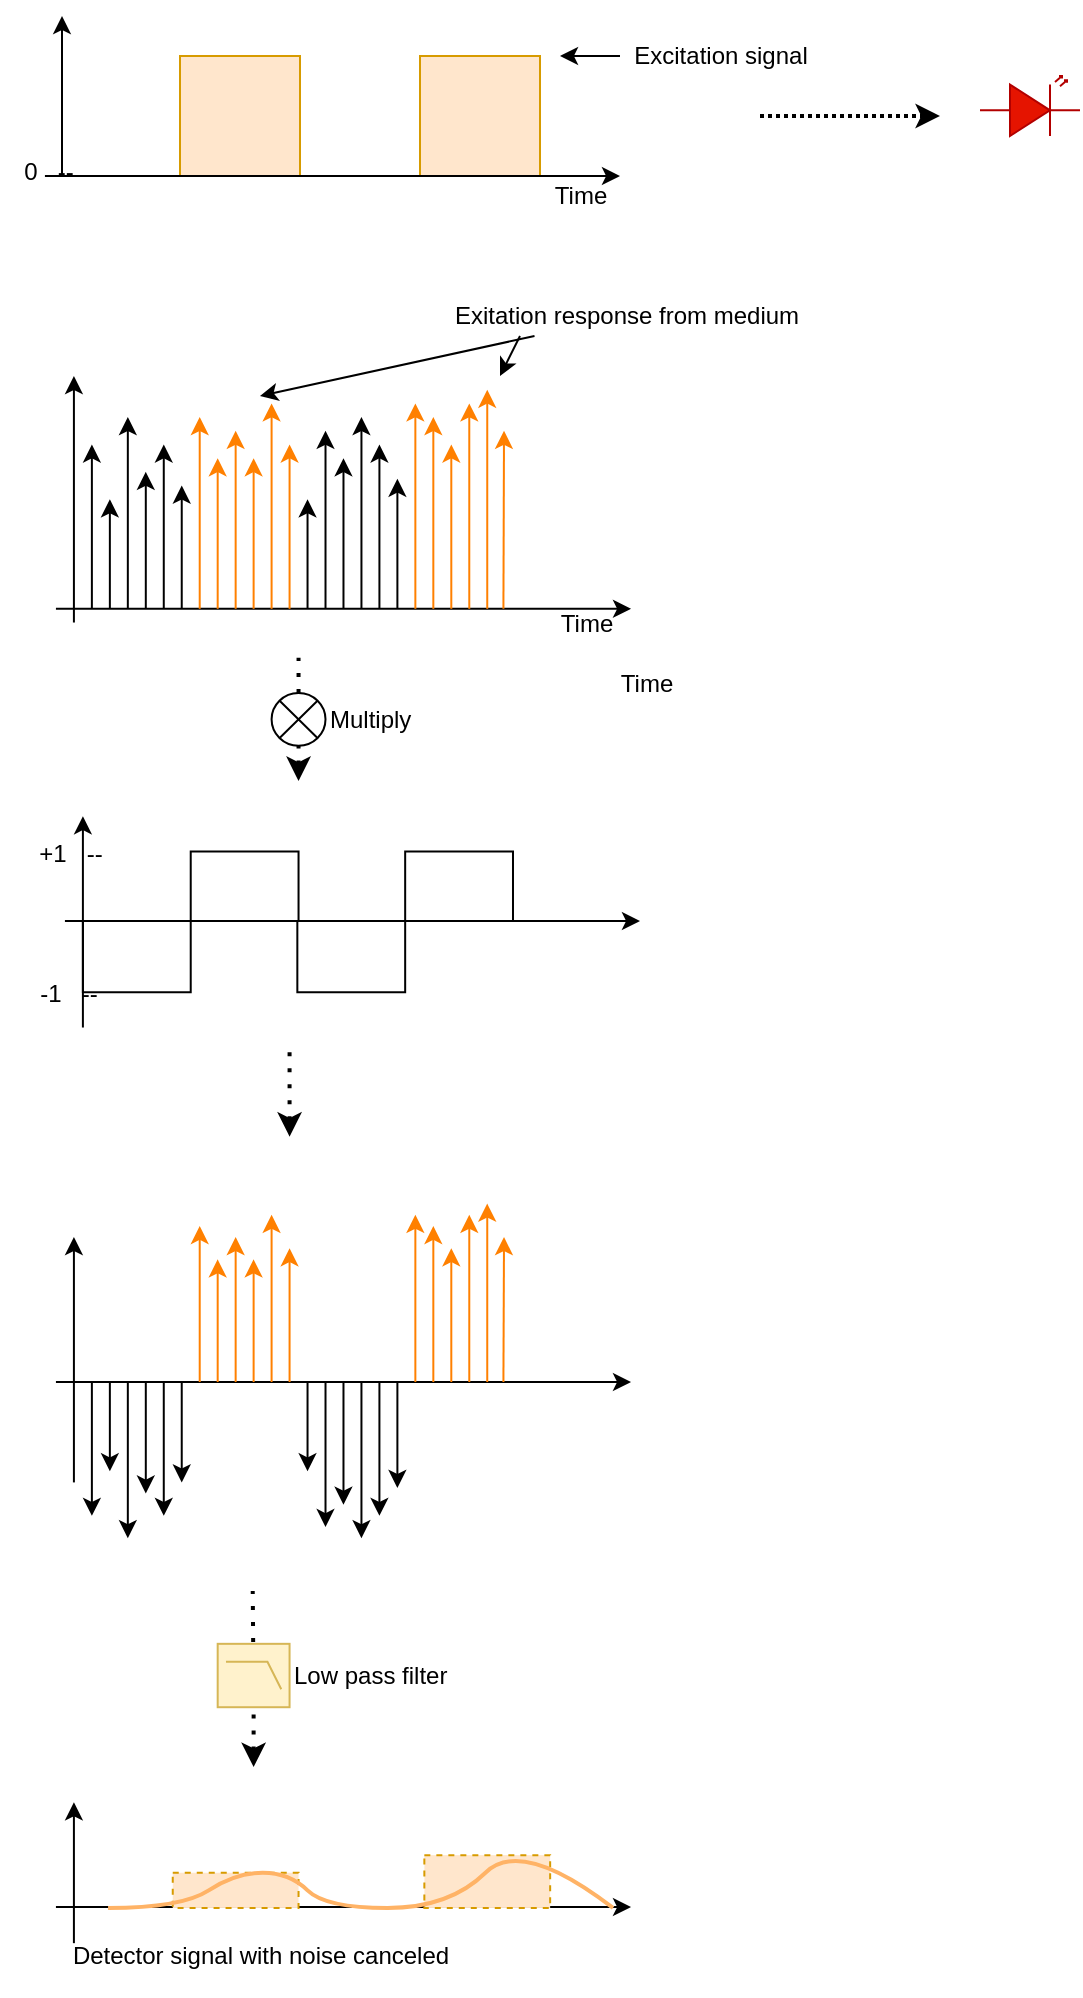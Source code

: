 <mxfile version="13.9.5" type="device" pages="3"><diagram id="wkifLEeL6s2k6wNWj1AL" name="Signals"><mxGraphModel dx="786" dy="580" grid="1" gridSize="10" guides="1" tooltips="1" connect="1" arrows="1" fold="1" page="1" pageScale="1" pageWidth="826" pageHeight="1169" math="0" shadow="0"><root><mxCell id="Tvwaqk257zbarVCUoJn4-0"/><mxCell id="Tvwaqk257zbarVCUoJn4-1" parent="Tvwaqk257zbarVCUoJn4-0"/><mxCell id="y0exCxsh5PRNmsqIgSbH-0" value="" style="group" vertex="1" connectable="0" parent="Tvwaqk257zbarVCUoJn4-1"><mxGeometry x="110" y="210" width="310" height="810" as="geometry"/></mxCell><mxCell id="Tvwaqk257zbarVCUoJn4-162" value="Time" style="text;html=1;align=center;verticalAlign=middle;resizable=0;points=[];autosize=1;" parent="y0exCxsh5PRNmsqIgSbH-0" vertex="1"><mxGeometry x="263.275" y="114.457" width="40" height="20" as="geometry"/></mxCell><mxCell id="NTuUF_2zJ3j__ovih33A-5" value="" style="group" parent="y0exCxsh5PRNmsqIgSbH-0" vertex="1" connectable="0"><mxGeometry x="17.971" width="287.536" height="123.261" as="geometry"/></mxCell><mxCell id="Tvwaqk257zbarVCUoJn4-43" value="" style="endArrow=classic;html=1;" parent="NTuUF_2zJ3j__ovih33A-5" edge="1"><mxGeometry width="50" height="50" relative="1" as="geometry"><mxPoint x="8.986" y="123.261" as="sourcePoint"/><mxPoint x="8.986" as="targetPoint"/></mxGeometry></mxCell><mxCell id="Tvwaqk257zbarVCUoJn4-44" value="" style="endArrow=classic;html=1;" parent="NTuUF_2zJ3j__ovih33A-5" edge="1"><mxGeometry width="50" height="50" relative="1" as="geometry"><mxPoint y="116.413" as="sourcePoint"/><mxPoint x="287.536" y="116.413" as="targetPoint"/></mxGeometry></mxCell><mxCell id="Tvwaqk257zbarVCUoJn4-114" value="" style="group" parent="NTuUF_2zJ3j__ovih33A-5" vertex="1" connectable="0"><mxGeometry x="179.71" y="6.848" width="44.326" height="109.565" as="geometry"/></mxCell><mxCell id="Tvwaqk257zbarVCUoJn4-75" value="" style="endArrow=classic;html=1;strokeColor=#FF8000;" parent="Tvwaqk257zbarVCUoJn4-114" edge="1"><mxGeometry y="6.848" width="44.928" height="47.079" as="geometry"><mxPoint y="109.565" as="sourcePoint"/><mxPoint y="6.848" as="targetPoint"/></mxGeometry></mxCell><mxCell id="Tvwaqk257zbarVCUoJn4-76" value="" style="endArrow=classic;html=1;strokeColor=#FF8000;" parent="Tvwaqk257zbarVCUoJn4-114" edge="1"><mxGeometry y="13.696" width="44.928" height="47.079" as="geometry"><mxPoint x="8.986" y="109.565" as="sourcePoint"/><mxPoint x="8.986" y="13.696" as="targetPoint"/><Array as="points"><mxPoint x="8.986" y="13.696"/></Array></mxGeometry></mxCell><mxCell id="Tvwaqk257zbarVCUoJn4-77" value="" style="endArrow=classic;html=1;strokeColor=#FF8000;" parent="Tvwaqk257zbarVCUoJn4-114" edge="1"><mxGeometry y="27.391" width="44.928" height="47.079" as="geometry"><mxPoint x="17.971" y="109.565" as="sourcePoint"/><mxPoint x="17.971" y="27.391" as="targetPoint"/></mxGeometry></mxCell><mxCell id="Tvwaqk257zbarVCUoJn4-78" value="" style="endArrow=classic;html=1;strokeColor=#FF8000;" parent="Tvwaqk257zbarVCUoJn4-114" edge="1"><mxGeometry y="6.848" width="44.928" height="47.079" as="geometry"><mxPoint x="26.957" y="109.565" as="sourcePoint"/><mxPoint x="26.957" y="6.848" as="targetPoint"/></mxGeometry></mxCell><mxCell id="Tvwaqk257zbarVCUoJn4-79" value="" style="endArrow=classic;html=1;strokeColor=#FF8000;" parent="Tvwaqk257zbarVCUoJn4-114" edge="1"><mxGeometry width="44.928" height="47.079" as="geometry"><mxPoint x="35.942" y="109.565" as="sourcePoint"/><mxPoint x="35.942" as="targetPoint"/></mxGeometry></mxCell><mxCell id="Tvwaqk257zbarVCUoJn4-80" value="" style="endArrow=classic;html=1;strokeColor=#FF8000;" parent="Tvwaqk257zbarVCUoJn4-114" edge="1"><mxGeometry x="-0.602" y="20.543" width="44.928" height="47.079" as="geometry"><mxPoint x="44.029" y="109.565" as="sourcePoint"/><mxPoint x="44.326" y="20.543" as="targetPoint"/></mxGeometry></mxCell><mxCell id="Tvwaqk257zbarVCUoJn4-115" value="" style="group" parent="NTuUF_2zJ3j__ovih33A-5" vertex="1" connectable="0"><mxGeometry x="125.797" y="20.543" width="44.928" height="95.87" as="geometry"/></mxCell><mxCell id="Tvwaqk257zbarVCUoJn4-83" value="" style="endArrow=classic;html=1;" parent="Tvwaqk257zbarVCUoJn4-115" edge="1"><mxGeometry y="41.087" width="44.928" height="34.239" as="geometry"><mxPoint y="95.87" as="sourcePoint"/><mxPoint y="41.087" as="targetPoint"/></mxGeometry></mxCell><mxCell id="Tvwaqk257zbarVCUoJn4-84" value="" style="endArrow=classic;html=1;" parent="Tvwaqk257zbarVCUoJn4-115" edge="1"><mxGeometry y="6.848" width="44.928" height="34.239" as="geometry"><mxPoint x="8.986" y="95.87" as="sourcePoint"/><mxPoint x="8.986" y="6.848" as="targetPoint"/><Array as="points"><mxPoint x="8.986" y="6.848"/></Array></mxGeometry></mxCell><mxCell id="Tvwaqk257zbarVCUoJn4-85" value="" style="endArrow=classic;html=1;" parent="Tvwaqk257zbarVCUoJn4-115" edge="1"><mxGeometry y="20.543" width="44.928" height="34.239" as="geometry"><mxPoint x="17.971" y="95.87" as="sourcePoint"/><mxPoint x="17.971" y="20.543" as="targetPoint"/></mxGeometry></mxCell><mxCell id="Tvwaqk257zbarVCUoJn4-86" value="" style="endArrow=classic;html=1;" parent="Tvwaqk257zbarVCUoJn4-115" edge="1"><mxGeometry width="44.928" height="34.239" as="geometry"><mxPoint x="26.957" y="95.87" as="sourcePoint"/><mxPoint x="26.957" as="targetPoint"/></mxGeometry></mxCell><mxCell id="Tvwaqk257zbarVCUoJn4-87" value="" style="endArrow=classic;html=1;" parent="Tvwaqk257zbarVCUoJn4-115" edge="1"><mxGeometry y="13.696" width="44.928" height="34.239" as="geometry"><mxPoint x="35.942" y="95.87" as="sourcePoint"/><mxPoint x="35.942" y="13.696" as="targetPoint"/></mxGeometry></mxCell><mxCell id="Tvwaqk257zbarVCUoJn4-88" value="" style="endArrow=classic;html=1;" parent="Tvwaqk257zbarVCUoJn4-115" edge="1"><mxGeometry y="30.815" width="44.928" height="34.239" as="geometry"><mxPoint x="44.928" y="95.87" as="sourcePoint"/><mxPoint x="44.928" y="30.815" as="targetPoint"/></mxGeometry></mxCell><mxCell id="Tvwaqk257zbarVCUoJn4-116" value="" style="group" parent="NTuUF_2zJ3j__ovih33A-5" vertex="1" connectable="0"><mxGeometry x="71.884" y="13.696" width="44.928" height="102.717" as="geometry"/></mxCell><mxCell id="Tvwaqk257zbarVCUoJn4-60" value="" style="endArrow=classic;html=1;startSize=6;strokeColor=#FF8000;arcSize=20;" parent="Tvwaqk257zbarVCUoJn4-116" edge="1"><mxGeometry y="27.391" width="44.928" height="47.079" as="geometry"><mxPoint y="102.717" as="sourcePoint"/><mxPoint y="6.848" as="targetPoint"/></mxGeometry></mxCell><mxCell id="Tvwaqk257zbarVCUoJn4-61" value="" style="endArrow=classic;html=1;strokeColor=#FF8000;" parent="Tvwaqk257zbarVCUoJn4-116" edge="1"><mxGeometry y="27.391" width="44.928" height="47.079" as="geometry"><mxPoint x="8.986" y="102.717" as="sourcePoint"/><mxPoint x="8.986" y="27.391" as="targetPoint"/><Array as="points"><mxPoint x="8.986" y="27.391"/></Array></mxGeometry></mxCell><mxCell id="Tvwaqk257zbarVCUoJn4-62" value="" style="endArrow=classic;html=1;strokeColor=#FF8000;" parent="Tvwaqk257zbarVCUoJn4-116" edge="1"><mxGeometry y="27.391" width="44.928" height="47.079" as="geometry"><mxPoint x="17.971" y="102.717" as="sourcePoint"/><mxPoint x="17.971" y="13.696" as="targetPoint"/></mxGeometry></mxCell><mxCell id="Tvwaqk257zbarVCUoJn4-63" value="" style="endArrow=classic;html=1;strokeColor=#FF8000;" parent="Tvwaqk257zbarVCUoJn4-116" edge="1"><mxGeometry y="27.391" width="44.928" height="47.079" as="geometry"><mxPoint x="26.957" y="102.717" as="sourcePoint"/><mxPoint x="26.957" y="27.391" as="targetPoint"/></mxGeometry></mxCell><mxCell id="Tvwaqk257zbarVCUoJn4-64" value="" style="endArrow=classic;html=1;strokeColor=#FF8000;" parent="Tvwaqk257zbarVCUoJn4-116" edge="1"><mxGeometry y="27.391" width="44.928" height="47.079" as="geometry"><mxPoint x="35.942" y="102.717" as="sourcePoint"/><mxPoint x="35.942" as="targetPoint"/></mxGeometry></mxCell><mxCell id="Tvwaqk257zbarVCUoJn4-65" value="" style="endArrow=classic;html=1;strokeColor=#FF8000;" parent="Tvwaqk257zbarVCUoJn4-116" edge="1"><mxGeometry y="27.391" width="44.928" height="47.079" as="geometry"><mxPoint x="44.928" y="102.717" as="sourcePoint"/><mxPoint x="44.928" y="20.543" as="targetPoint"/></mxGeometry></mxCell><mxCell id="Tvwaqk257zbarVCUoJn4-117" value="" style="group" parent="NTuUF_2zJ3j__ovih33A-5" vertex="1" connectable="0"><mxGeometry x="17.971" y="20.543" width="44.928" height="95.87" as="geometry"/></mxCell><mxCell id="Tvwaqk257zbarVCUoJn4-46" value="" style="endArrow=classic;html=1;" parent="Tvwaqk257zbarVCUoJn4-117" edge="1"><mxGeometry y="41.087" width="44.928" height="34.239" as="geometry"><mxPoint y="95.87" as="sourcePoint"/><mxPoint y="13.696" as="targetPoint"/></mxGeometry></mxCell><mxCell id="Tvwaqk257zbarVCUoJn4-47" value="" style="endArrow=classic;html=1;" parent="Tvwaqk257zbarVCUoJn4-117" edge="1"><mxGeometry y="41.087" width="44.928" height="34.239" as="geometry"><mxPoint x="8.986" y="95.87" as="sourcePoint"/><mxPoint x="8.986" y="41.087" as="targetPoint"/><Array as="points"><mxPoint x="8.986" y="41.087"/></Array></mxGeometry></mxCell><mxCell id="Tvwaqk257zbarVCUoJn4-48" value="" style="endArrow=classic;html=1;" parent="Tvwaqk257zbarVCUoJn4-117" edge="1"><mxGeometry y="41.087" width="44.928" height="34.239" as="geometry"><mxPoint x="17.971" y="95.87" as="sourcePoint"/><mxPoint x="17.971" as="targetPoint"/></mxGeometry></mxCell><mxCell id="Tvwaqk257zbarVCUoJn4-49" value="" style="endArrow=classic;html=1;" parent="Tvwaqk257zbarVCUoJn4-117" edge="1"><mxGeometry y="41.087" width="44.928" height="34.239" as="geometry"><mxPoint x="26.957" y="95.87" as="sourcePoint"/><mxPoint x="26.957" y="27.391" as="targetPoint"/></mxGeometry></mxCell><mxCell id="Tvwaqk257zbarVCUoJn4-50" value="" style="endArrow=classic;html=1;" parent="Tvwaqk257zbarVCUoJn4-117" edge="1"><mxGeometry y="41.087" width="44.928" height="34.239" as="geometry"><mxPoint x="35.942" y="95.87" as="sourcePoint"/><mxPoint x="35.942" y="13.696" as="targetPoint"/></mxGeometry></mxCell><mxCell id="Tvwaqk257zbarVCUoJn4-51" value="" style="endArrow=classic;html=1;" parent="Tvwaqk257zbarVCUoJn4-117" edge="1"><mxGeometry y="41.087" width="44.928" height="34.239" as="geometry"><mxPoint x="44.928" y="95.87" as="sourcePoint"/><mxPoint x="44.928" y="34.239" as="targetPoint"/></mxGeometry></mxCell><mxCell id="NTuUF_2zJ3j__ovih33A-6" value="" style="group" parent="y0exCxsh5PRNmsqIgSbH-0" vertex="1" connectable="0"><mxGeometry x="122.203" y="140.87" width="31.449" height="61.63" as="geometry"/></mxCell><mxCell id="Tvwaqk257zbarVCUoJn4-157" value="" style="endArrow=none;dashed=1;html=1;dashPattern=1 3;strokeWidth=2;startArrow=none;startFill=0;" parent="NTuUF_2zJ3j__ovih33A-6" source="Tvwaqk257zbarVCUoJn4-154" edge="1"><mxGeometry width="50" height="50" relative="1" as="geometry"><mxPoint x="16.623" y="79.239" as="sourcePoint"/><mxPoint x="17.072" as="targetPoint"/></mxGeometry></mxCell><mxCell id="Tvwaqk257zbarVCUoJn4-154" value="Multiply" style="verticalLabelPosition=middle;shadow=0;dashed=0;align=left;html=1;verticalAlign=middle;shape=mxgraph.electrical.abstract.multiplier;strokeColor=#000000;labelPosition=right;labelBackgroundColor=none;" parent="NTuUF_2zJ3j__ovih33A-6" vertex="1"><mxGeometry x="3.594" y="17.609" width="26.957" height="26.413" as="geometry"/></mxCell><mxCell id="Tvwaqk257zbarVCUoJn4-161" value="" style="endArrow=none;dashed=1;html=1;dashPattern=1 3;strokeWidth=2;startArrow=classic;startFill=1;" parent="NTuUF_2zJ3j__ovih33A-6" target="Tvwaqk257zbarVCUoJn4-154" edge="1"><mxGeometry width="50" height="50" relative="1" as="geometry"><mxPoint x="17.072" y="61.63" as="sourcePoint"/><mxPoint x="16.623" y="-17.609" as="targetPoint"/></mxGeometry></mxCell><mxCell id="NTuUF_2zJ3j__ovih33A-7" value="" style="group" parent="y0exCxsh5PRNmsqIgSbH-0" vertex="1" connectable="0"><mxGeometry y="220.109" width="310" height="105.652" as="geometry"/></mxCell><mxCell id="Tvwaqk257zbarVCUoJn4-146" value="" style="pointerEvents=1;verticalLabelPosition=bottom;shadow=0;dashed=0;align=center;html=1;verticalAlign=top;shape=mxgraph.electrical.waveforms.square_wave;fillColor=none;flipH=1;" parent="NTuUF_2zJ3j__ovih33A-7" vertex="1"><mxGeometry x="31.449" y="17.609" width="107.826" height="70.435" as="geometry"/></mxCell><mxCell id="Tvwaqk257zbarVCUoJn4-149" value="" style="pointerEvents=1;verticalLabelPosition=bottom;shadow=0;dashed=0;align=center;html=1;verticalAlign=top;shape=mxgraph.electrical.waveforms.square_wave;fillColor=none;flipH=1;" parent="NTuUF_2zJ3j__ovih33A-7" vertex="1"><mxGeometry x="138.673" y="17.609" width="107.826" height="70.435" as="geometry"/></mxCell><mxCell id="Tvwaqk257zbarVCUoJn4-150" value="" style="endArrow=classic;html=1;" parent="NTuUF_2zJ3j__ovih33A-7" edge="1"><mxGeometry width="50" height="50" relative="1" as="geometry"><mxPoint x="31.449" y="105.652" as="sourcePoint"/><mxPoint x="31.449" as="targetPoint"/></mxGeometry></mxCell><mxCell id="Tvwaqk257zbarVCUoJn4-151" value="" style="endArrow=classic;html=1;" parent="NTuUF_2zJ3j__ovih33A-7" edge="1"><mxGeometry width="50" height="50" relative="1" as="geometry"><mxPoint x="22.464" y="52.386" as="sourcePoint"/><mxPoint x="310" y="52.386" as="targetPoint"/></mxGeometry></mxCell><mxCell id="Tvwaqk257zbarVCUoJn4-152" value="-1&amp;nbsp; &amp;nbsp;--" style="text;html=1;align=center;verticalAlign=middle;resizable=0;points=[];autosize=1;" parent="NTuUF_2zJ3j__ovih33A-7" vertex="1"><mxGeometry x="4.493" y="79.239" width="40" height="20" as="geometry"/></mxCell><mxCell id="Tvwaqk257zbarVCUoJn4-153" value="+1&amp;nbsp; &amp;nbsp;--" style="text;html=1;align=center;verticalAlign=middle;resizable=0;points=[];autosize=1;" parent="NTuUF_2zJ3j__ovih33A-7" vertex="1"><mxGeometry y="8.804" width="50" height="20" as="geometry"/></mxCell><mxCell id="NTuUF_2zJ3j__ovih33A-9" value="" style="group" parent="y0exCxsh5PRNmsqIgSbH-0" vertex="1" connectable="0"><mxGeometry x="17.971" y="413.804" width="287.536" height="167.283" as="geometry"/></mxCell><mxCell id="Tvwaqk257zbarVCUoJn4-2" value="" style="endArrow=classic;html=1;" parent="NTuUF_2zJ3j__ovih33A-9" edge="1"><mxGeometry width="50" height="50" relative="1" as="geometry"><mxPoint x="8.986" y="139.402" as="sourcePoint"/><mxPoint x="8.986" y="16.728" as="targetPoint"/></mxGeometry></mxCell><mxCell id="Tvwaqk257zbarVCUoJn4-3" value="" style="endArrow=classic;html=1;" parent="NTuUF_2zJ3j__ovih33A-9" edge="1"><mxGeometry width="50" height="50" relative="1" as="geometry"><mxPoint y="89.217" as="sourcePoint"/><mxPoint x="287.536" y="89.217" as="targetPoint"/></mxGeometry></mxCell><mxCell id="Tvwaqk257zbarVCUoJn4-118" value="" style="group" parent="NTuUF_2zJ3j__ovih33A-9" vertex="1" connectable="0"><mxGeometry x="71.884" y="5.576" width="44.928" height="83.641" as="geometry"/></mxCell><mxCell id="Tvwaqk257zbarVCUoJn4-119" value="" style="endArrow=classic;html=1;startSize=6;strokeColor=#FF8000;arcSize=20;" parent="Tvwaqk257zbarVCUoJn4-118" edge="1"><mxGeometry y="22.304" width="44.928" height="38.336" as="geometry"><mxPoint y="83.641" as="sourcePoint"/><mxPoint y="5.576" as="targetPoint"/></mxGeometry></mxCell><mxCell id="Tvwaqk257zbarVCUoJn4-120" value="" style="endArrow=classic;html=1;strokeColor=#FF8000;" parent="Tvwaqk257zbarVCUoJn4-118" edge="1"><mxGeometry y="22.304" width="44.928" height="38.336" as="geometry"><mxPoint x="8.986" y="83.641" as="sourcePoint"/><mxPoint x="8.986" y="22.304" as="targetPoint"/><Array as="points"><mxPoint x="8.986" y="22.304"/></Array></mxGeometry></mxCell><mxCell id="Tvwaqk257zbarVCUoJn4-121" value="" style="endArrow=classic;html=1;strokeColor=#FF8000;" parent="Tvwaqk257zbarVCUoJn4-118" edge="1"><mxGeometry y="22.304" width="44.928" height="38.336" as="geometry"><mxPoint x="17.971" y="83.641" as="sourcePoint"/><mxPoint x="17.971" y="11.152" as="targetPoint"/></mxGeometry></mxCell><mxCell id="Tvwaqk257zbarVCUoJn4-122" value="" style="endArrow=classic;html=1;strokeColor=#FF8000;" parent="Tvwaqk257zbarVCUoJn4-118" edge="1"><mxGeometry y="22.304" width="44.928" height="38.336" as="geometry"><mxPoint x="26.957" y="83.641" as="sourcePoint"/><mxPoint x="26.957" y="22.304" as="targetPoint"/></mxGeometry></mxCell><mxCell id="Tvwaqk257zbarVCUoJn4-123" value="" style="endArrow=classic;html=1;strokeColor=#FF8000;" parent="Tvwaqk257zbarVCUoJn4-118" edge="1"><mxGeometry y="22.304" width="44.928" height="38.336" as="geometry"><mxPoint x="35.942" y="83.641" as="sourcePoint"/><mxPoint x="35.942" as="targetPoint"/></mxGeometry></mxCell><mxCell id="Tvwaqk257zbarVCUoJn4-124" value="" style="endArrow=classic;html=1;strokeColor=#FF8000;" parent="Tvwaqk257zbarVCUoJn4-118" edge="1"><mxGeometry y="22.304" width="44.928" height="38.336" as="geometry"><mxPoint x="44.928" y="83.641" as="sourcePoint"/><mxPoint x="44.928" y="16.728" as="targetPoint"/></mxGeometry></mxCell><mxCell id="Tvwaqk257zbarVCUoJn4-125" value="" style="group" parent="NTuUF_2zJ3j__ovih33A-9" vertex="1" connectable="0"><mxGeometry x="179.71" width="44.326" height="89.217" as="geometry"/></mxCell><mxCell id="Tvwaqk257zbarVCUoJn4-126" value="" style="endArrow=classic;html=1;strokeColor=#FF8000;" parent="Tvwaqk257zbarVCUoJn4-125" edge="1"><mxGeometry y="5.576" width="44.928" height="38.336" as="geometry"><mxPoint y="89.217" as="sourcePoint"/><mxPoint y="5.576" as="targetPoint"/></mxGeometry></mxCell><mxCell id="Tvwaqk257zbarVCUoJn4-127" value="" style="endArrow=classic;html=1;strokeColor=#FF8000;" parent="Tvwaqk257zbarVCUoJn4-125" edge="1"><mxGeometry y="11.152" width="44.928" height="38.336" as="geometry"><mxPoint x="8.986" y="89.217" as="sourcePoint"/><mxPoint x="8.986" y="11.152" as="targetPoint"/><Array as="points"><mxPoint x="8.986" y="11.152"/></Array></mxGeometry></mxCell><mxCell id="Tvwaqk257zbarVCUoJn4-128" value="" style="endArrow=classic;html=1;strokeColor=#FF8000;" parent="Tvwaqk257zbarVCUoJn4-125" edge="1"><mxGeometry y="22.304" width="44.928" height="38.336" as="geometry"><mxPoint x="17.971" y="89.217" as="sourcePoint"/><mxPoint x="17.971" y="22.304" as="targetPoint"/></mxGeometry></mxCell><mxCell id="Tvwaqk257zbarVCUoJn4-129" value="" style="endArrow=classic;html=1;strokeColor=#FF8000;" parent="Tvwaqk257zbarVCUoJn4-125" edge="1"><mxGeometry y="5.576" width="44.928" height="38.336" as="geometry"><mxPoint x="26.957" y="89.217" as="sourcePoint"/><mxPoint x="26.957" y="5.576" as="targetPoint"/></mxGeometry></mxCell><mxCell id="Tvwaqk257zbarVCUoJn4-130" value="" style="endArrow=classic;html=1;strokeColor=#FF8000;" parent="Tvwaqk257zbarVCUoJn4-125" edge="1"><mxGeometry width="44.928" height="38.336" as="geometry"><mxPoint x="35.942" y="89.217" as="sourcePoint"/><mxPoint x="35.942" as="targetPoint"/></mxGeometry></mxCell><mxCell id="Tvwaqk257zbarVCUoJn4-131" value="" style="endArrow=classic;html=1;strokeColor=#FF8000;" parent="Tvwaqk257zbarVCUoJn4-125" edge="1"><mxGeometry x="-0.602" y="16.728" width="44.928" height="38.336" as="geometry"><mxPoint x="44.029" y="89.217" as="sourcePoint"/><mxPoint x="44.326" y="16.728" as="targetPoint"/></mxGeometry></mxCell><mxCell id="Tvwaqk257zbarVCUoJn4-133" value="" style="endArrow=classic;html=1;" parent="NTuUF_2zJ3j__ovih33A-9" edge="1"><mxGeometry x="17.971" y="111.522" width="44.928" height="27.88" as="geometry"><mxPoint x="17.971" y="89.217" as="sourcePoint"/><mxPoint x="17.971" y="156.13" as="targetPoint"/></mxGeometry></mxCell><mxCell id="Tvwaqk257zbarVCUoJn4-134" value="" style="endArrow=classic;html=1;" parent="NTuUF_2zJ3j__ovih33A-9" edge="1"><mxGeometry x="17.971" y="89.217" width="44.928" height="27.88" as="geometry"><mxPoint x="26.957" y="89.217" as="sourcePoint"/><mxPoint x="26.957" y="133.826" as="targetPoint"/><Array as="points"><mxPoint x="26.957" y="89.217"/></Array></mxGeometry></mxCell><mxCell id="Tvwaqk257zbarVCUoJn4-135" value="" style="endArrow=classic;html=1;" parent="NTuUF_2zJ3j__ovih33A-9" edge="1"><mxGeometry x="17.971" y="122.674" width="44.928" height="27.88" as="geometry"><mxPoint x="35.942" y="89.217" as="sourcePoint"/><mxPoint x="35.942" y="167.283" as="targetPoint"/></mxGeometry></mxCell><mxCell id="Tvwaqk257zbarVCUoJn4-136" value="" style="endArrow=classic;html=1;" parent="NTuUF_2zJ3j__ovih33A-9" edge="1"><mxGeometry x="17.971" y="100.37" width="44.928" height="27.88" as="geometry"><mxPoint x="44.928" y="89.217" as="sourcePoint"/><mxPoint x="44.928" y="144.978" as="targetPoint"/></mxGeometry></mxCell><mxCell id="Tvwaqk257zbarVCUoJn4-137" value="" style="endArrow=classic;html=1;" parent="NTuUF_2zJ3j__ovih33A-9" edge="1"><mxGeometry x="17.971" y="111.522" width="44.928" height="27.88" as="geometry"><mxPoint x="53.913" y="89.217" as="sourcePoint"/><mxPoint x="53.913" y="156.13" as="targetPoint"/></mxGeometry></mxCell><mxCell id="Tvwaqk257zbarVCUoJn4-138" value="" style="endArrow=classic;html=1;" parent="NTuUF_2zJ3j__ovih33A-9" edge="1"><mxGeometry x="17.971" y="94.793" width="44.928" height="27.88" as="geometry"><mxPoint x="62.899" y="89.217" as="sourcePoint"/><mxPoint x="62.899" y="139.402" as="targetPoint"/></mxGeometry></mxCell><mxCell id="Tvwaqk257zbarVCUoJn4-140" value="" style="endArrow=classic;html=1;" parent="NTuUF_2zJ3j__ovih33A-9" edge="1"><mxGeometry x="125.797" y="89.217" width="44.928" height="27.88" as="geometry"><mxPoint x="125.797" y="89.217" as="sourcePoint"/><mxPoint x="125.797" y="133.826" as="targetPoint"/></mxGeometry></mxCell><mxCell id="Tvwaqk257zbarVCUoJn4-141" value="" style="endArrow=classic;html=1;" parent="NTuUF_2zJ3j__ovih33A-9" edge="1"><mxGeometry x="125.797" y="89.217" width="44.928" height="27.88" as="geometry"><mxPoint x="134.783" y="89.217" as="sourcePoint"/><mxPoint x="134.783" y="161.707" as="targetPoint"/><Array as="points"><mxPoint x="134.783" y="89.217"/></Array></mxGeometry></mxCell><mxCell id="Tvwaqk257zbarVCUoJn4-142" value="" style="endArrow=classic;html=1;" parent="NTuUF_2zJ3j__ovih33A-9" edge="1"><mxGeometry x="125.797" y="89.217" width="44.928" height="27.88" as="geometry"><mxPoint x="143.768" y="89.217" as="sourcePoint"/><mxPoint x="143.768" y="150.554" as="targetPoint"/></mxGeometry></mxCell><mxCell id="Tvwaqk257zbarVCUoJn4-143" value="" style="endArrow=classic;html=1;" parent="NTuUF_2zJ3j__ovih33A-9" edge="1"><mxGeometry x="125.797" y="89.217" width="44.928" height="27.88" as="geometry"><mxPoint x="152.754" y="89.217" as="sourcePoint"/><mxPoint x="152.754" y="167.283" as="targetPoint"/></mxGeometry></mxCell><mxCell id="Tvwaqk257zbarVCUoJn4-144" value="" style="endArrow=classic;html=1;" parent="NTuUF_2zJ3j__ovih33A-9" edge="1"><mxGeometry x="125.797" y="89.217" width="44.928" height="27.88" as="geometry"><mxPoint x="161.739" y="89.217" as="sourcePoint"/><mxPoint x="161.739" y="156.13" as="targetPoint"/></mxGeometry></mxCell><mxCell id="Tvwaqk257zbarVCUoJn4-145" value="" style="endArrow=classic;html=1;" parent="NTuUF_2zJ3j__ovih33A-9" edge="1"><mxGeometry x="125.797" y="89.217" width="44.928" height="27.88" as="geometry"><mxPoint x="170.725" y="89.217" as="sourcePoint"/><mxPoint x="170.725" y="142.19" as="targetPoint"/></mxGeometry></mxCell><mxCell id="NTuUF_2zJ3j__ovih33A-10" value="" style="group" parent="y0exCxsh5PRNmsqIgSbH-0" vertex="1" connectable="0"><mxGeometry x="98.841" y="607.5" width="35.942" height="88.043" as="geometry"/></mxCell><mxCell id="iKZNlaza2PBG03GFL4CP-10" value="" style="endArrow=none;dashed=1;html=1;dashPattern=1 3;strokeWidth=2;startArrow=none;startFill=0;" parent="NTuUF_2zJ3j__ovih33A-10" edge="1"><mxGeometry width="50" height="50" relative="1" as="geometry"><mxPoint x="17.816" y="33.457" as="sourcePoint"/><mxPoint x="17.522" as="targetPoint"/></mxGeometry></mxCell><mxCell id="iKZNlaza2PBG03GFL4CP-12" value="" style="endArrow=none;dashed=1;html=1;dashPattern=1 3;strokeWidth=2;startArrow=classic;startFill=1;" parent="NTuUF_2zJ3j__ovih33A-10" edge="1"><mxGeometry width="50" height="50" relative="1" as="geometry"><mxPoint x="17.971" y="88.043" as="sourcePoint"/><mxPoint x="17.971" y="61.63" as="targetPoint"/></mxGeometry></mxCell><mxCell id="NTuUF_2zJ3j__ovih33A-0" value="Low pass filter" style="verticalLabelPosition=middle;shadow=0;dashed=0;align=left;html=1;verticalAlign=middle;shape=mxgraph.electrical.logic_gates.lowpass_filter;fillColor=#fff2cc;strokeColor=#d6b656;labelPosition=right;" parent="NTuUF_2zJ3j__ovih33A-10" vertex="1"><mxGeometry y="26.413" width="35.942" height="31.696" as="geometry"/></mxCell><mxCell id="NTuUF_2zJ3j__ovih33A-11" value="" style="group" parent="y0exCxsh5PRNmsqIgSbH-0" vertex="1" connectable="0"><mxGeometry x="17.971" y="713.152" width="287.536" height="96.848" as="geometry"/></mxCell><mxCell id="iKZNlaza2PBG03GFL4CP-4" value="" style="endArrow=classic;html=1;" parent="NTuUF_2zJ3j__ovih33A-11" edge="1"><mxGeometry width="50" height="50" relative="1" as="geometry"><mxPoint x="8.986" y="70.435" as="sourcePoint"/><mxPoint x="8.986" as="targetPoint"/></mxGeometry></mxCell><mxCell id="iKZNlaza2PBG03GFL4CP-5" value="" style="endArrow=classic;html=1;" parent="NTuUF_2zJ3j__ovih33A-11" edge="1"><mxGeometry width="50" height="50" relative="1" as="geometry"><mxPoint y="52.386" as="sourcePoint"/><mxPoint x="287.536" y="52.386" as="targetPoint"/></mxGeometry></mxCell><mxCell id="iKZNlaza2PBG03GFL4CP-8" value="" style="rounded=0;whiteSpace=wrap;html=1;fillColor=#ffe6cc;strokeColor=#d79b00;dashed=1;" parent="NTuUF_2zJ3j__ovih33A-11" vertex="1"><mxGeometry x="58.406" y="35.217" width="62.899" height="17.609" as="geometry"/></mxCell><mxCell id="iKZNlaza2PBG03GFL4CP-9" value="" style="rounded=0;whiteSpace=wrap;html=1;fillColor=#ffe6cc;strokeColor=#d79b00;dashed=1;" parent="NTuUF_2zJ3j__ovih33A-11" vertex="1"><mxGeometry x="184.203" y="26.413" width="62.899" height="26.413" as="geometry"/></mxCell><mxCell id="NTuUF_2zJ3j__ovih33A-3" value="" style="curved=1;endArrow=none;html=1;endFill=0;fillColor=#ffe6cc;strokeWidth=2;strokeColor=#FFB366;" parent="NTuUF_2zJ3j__ovih33A-11" edge="1"><mxGeometry width="50" height="50" relative="1" as="geometry"><mxPoint x="26.058" y="52.826" as="sourcePoint"/><mxPoint x="278.551" y="52.826" as="targetPoint"/><Array as="points"><mxPoint x="62.899" y="52.826"/><mxPoint x="89.855" y="35.217"/><mxPoint x="116.812" y="35.217"/><mxPoint x="134.783" y="52.826"/><mxPoint x="196.783" y="52.826"/><mxPoint x="232.725" y="17.609"/></Array></mxGeometry></mxCell><mxCell id="NTuUF_2zJ3j__ovih33A-4" value="Detector signal with noise canceled" style="text;html=1;align=center;verticalAlign=middle;resizable=0;points=[];autosize=1;" parent="NTuUF_2zJ3j__ovih33A-11" vertex="1"><mxGeometry x="2.027" y="66.849" width="200" height="20" as="geometry"/></mxCell><mxCell id="Tvwaqk257zbarVCUoJn4-160" value="" style="endArrow=none;dashed=1;html=1;dashPattern=1 3;strokeWidth=2;endFill=0;startArrow=classic;startFill=1;" parent="y0exCxsh5PRNmsqIgSbH-0" edge="1"><mxGeometry x="121.304" y="318.717" width="44.928" height="44.022" as="geometry"><mxPoint x="134.783" y="380.348" as="sourcePoint"/><mxPoint x="134.783" y="334.565" as="targetPoint"/></mxGeometry></mxCell><mxCell id="y0exCxsh5PRNmsqIgSbH-1" value="" style="group" vertex="1" connectable="0" parent="Tvwaqk257zbarVCUoJn4-1"><mxGeometry x="100" y="59.999" width="310" height="105.652" as="geometry"/></mxCell><mxCell id="y0exCxsh5PRNmsqIgSbH-4" value="" style="endArrow=classic;html=1;exitX=0.675;exitY=0.609;exitDx=0;exitDy=0;exitPerimeter=0;" edge="1" parent="y0exCxsh5PRNmsqIgSbH-1" source="y0exCxsh5PRNmsqIgSbH-6"><mxGeometry width="50" height="50" relative="1" as="geometry"><mxPoint x="31.449" y="105.652" as="sourcePoint"/><mxPoint x="31" y="-29.999" as="targetPoint"/></mxGeometry></mxCell><mxCell id="y0exCxsh5PRNmsqIgSbH-6" value="0&amp;nbsp; &amp;nbsp;--" style="text;html=1;align=center;verticalAlign=middle;resizable=0;points=[];autosize=1;" vertex="1" parent="y0exCxsh5PRNmsqIgSbH-1"><mxGeometry x="4.003" y="37.829" width="40" height="20" as="geometry"/></mxCell><mxCell id="y0exCxsh5PRNmsqIgSbH-11" value="Time" style="text;html=1;align=center;verticalAlign=middle;resizable=0;points=[];autosize=1;" vertex="1" parent="y0exCxsh5PRNmsqIgSbH-1"><mxGeometry x="269.995" y="49.998" width="40" height="20" as="geometry"/></mxCell><mxCell id="y0exCxsh5PRNmsqIgSbH-14" value="" style="rounded=0;whiteSpace=wrap;html=1;fillColor=#ffe6cc;strokeColor=#d79b00;" vertex="1" parent="y0exCxsh5PRNmsqIgSbH-1"><mxGeometry x="90" y="-10" width="60" height="60" as="geometry"/></mxCell><mxCell id="y0exCxsh5PRNmsqIgSbH-15" value="" style="rounded=0;whiteSpace=wrap;html=1;fillColor=#ffe6cc;strokeColor=#d79b00;" vertex="1" parent="y0exCxsh5PRNmsqIgSbH-1"><mxGeometry x="210" y="-10" width="60" height="60" as="geometry"/></mxCell><mxCell id="y0exCxsh5PRNmsqIgSbH-5" value="" style="endArrow=classic;html=1;" edge="1" parent="y0exCxsh5PRNmsqIgSbH-1"><mxGeometry width="50" height="50" relative="1" as="geometry"><mxPoint x="22.464" y="49.996" as="sourcePoint"/><mxPoint x="310" y="49.996" as="targetPoint"/></mxGeometry></mxCell><mxCell id="y0exCxsh5PRNmsqIgSbH-10" style="edgeStyle=orthogonalEdgeStyle;rounded=0;orthogonalLoop=1;jettySize=auto;html=1;" edge="1" parent="Tvwaqk257zbarVCUoJn4-1" source="y0exCxsh5PRNmsqIgSbH-9"><mxGeometry relative="1" as="geometry"><mxPoint x="380" y="50" as="targetPoint"/></mxGeometry></mxCell><mxCell id="y0exCxsh5PRNmsqIgSbH-9" value="Excitation signal" style="text;html=1;align=center;verticalAlign=middle;resizable=0;points=[];autosize=1;" vertex="1" parent="Tvwaqk257zbarVCUoJn4-1"><mxGeometry x="410" y="40" width="100" height="20" as="geometry"/></mxCell><mxCell id="y0exCxsh5PRNmsqIgSbH-13" value="Time" style="text;html=1;align=center;verticalAlign=middle;resizable=0;points=[];autosize=1;" vertex="1" parent="Tvwaqk257zbarVCUoJn4-1"><mxGeometry x="403.275" y="354.457" width="40" height="20" as="geometry"/></mxCell><mxCell id="y0exCxsh5PRNmsqIgSbH-16" value="Exitation response from medium" style="text;html=1;align=center;verticalAlign=middle;resizable=0;points=[];autosize=1;" vertex="1" parent="Tvwaqk257zbarVCUoJn4-1"><mxGeometry x="318" y="170" width="190" height="20" as="geometry"/></mxCell><mxCell id="y0exCxsh5PRNmsqIgSbH-18" value="" style="endArrow=classic;html=1;" edge="1" parent="Tvwaqk257zbarVCUoJn4-1" source="y0exCxsh5PRNmsqIgSbH-16"><mxGeometry width="50" height="50" relative="1" as="geometry"><mxPoint x="321" y="184" as="sourcePoint"/><mxPoint x="230" y="220" as="targetPoint"/></mxGeometry></mxCell><mxCell id="y0exCxsh5PRNmsqIgSbH-19" value="" style="endArrow=classic;html=1;" edge="1" parent="Tvwaqk257zbarVCUoJn4-1"><mxGeometry width="50" height="50" relative="1" as="geometry"><mxPoint x="360" y="190" as="sourcePoint"/><mxPoint x="350" y="210" as="targetPoint"/></mxGeometry></mxCell><mxCell id="y0exCxsh5PRNmsqIgSbH-20" value="" style="verticalLabelPosition=bottom;shadow=0;dashed=0;align=center;html=1;verticalAlign=top;shape=mxgraph.electrical.opto_electronics.led_2;pointerEvents=1;fillColor=#e51400;strokeColor=#B20000;fontColor=#ffffff;" vertex="1" parent="Tvwaqk257zbarVCUoJn4-1"><mxGeometry x="590" y="60" width="50" height="30" as="geometry"/></mxCell><mxCell id="y0exCxsh5PRNmsqIgSbH-21" value="" style="endArrow=classic;html=1;strokeWidth=2;dashed=1;dashPattern=1 1;" edge="1" parent="Tvwaqk257zbarVCUoJn4-1"><mxGeometry width="50" height="50" relative="1" as="geometry"><mxPoint x="480" y="80" as="sourcePoint"/><mxPoint x="570" y="80" as="targetPoint"/></mxGeometry></mxCell></root></mxGraphModel></diagram><diagram id="_3hIGhw2KFLyr5LNPjk2" name="Concepts"><mxGraphModel dx="786" dy="1749" grid="1" gridSize="10" guides="1" tooltips="1" connect="1" arrows="1" fold="1" page="1" pageScale="1" pageWidth="826" pageHeight="1169" math="0" shadow="0"><root><mxCell id="0"/><mxCell id="1" parent="0"/><mxCell id="d9Xijrj67KwfC3W1lsyz-45" value="Mixer implementation using switches" style="verticalLabelPosition=bottom;verticalAlign=top;html=1;shape=mxgraph.basic.rect;fillColor2=none;strokeWidth=1;size=20;indent=5;dashed=1;align=left;labelPosition=center;dashPattern=1 4;fillColor=#f5f5f5;strokeColor=#666666;fontColor=#333333;" parent="1" vertex="1"><mxGeometry x="114.58" y="-790" width="385.42" height="200" as="geometry"/></mxCell><mxCell id="d9Xijrj67KwfC3W1lsyz-46" value="Square wave mixer" style="verticalLabelPosition=top;verticalAlign=bottom;html=1;shape=mxgraph.basic.rect;fillColor2=none;strokeWidth=1;size=20;indent=5;dashed=1;align=center;labelPosition=center;dashPattern=1 4;fillColor=#d5e8d4;strokeColor=#82b366;" parent="1" vertex="1"><mxGeometry x="220" y="-750" width="160" height="90" as="geometry"/></mxCell><mxCell id="FUbgvExPw1tKB61IjqJz-1" value="Analog detector" style="verticalLabelPosition=bottom;verticalAlign=top;html=1;shape=mxgraph.basic.rect;fillColor2=none;strokeWidth=1;size=20;indent=5;dashed=1;align=left;labelPosition=center;dashPattern=1 4;fillColor=#f5f5f5;strokeColor=#666666;fontColor=#333333;" parent="1" vertex="1"><mxGeometry x="220.63" y="-1100" width="329.37" height="213" as="geometry"/></mxCell><mxCell id="_LgDygbCN5mEaOAKA-p3-100" value="Arduino synchronous detector" style="verticalLabelPosition=bottom;verticalAlign=top;html=1;shape=mxgraph.basic.rect;fillColor2=none;strokeWidth=1;size=20;indent=5;dashed=1;align=left;labelPosition=center;dashPattern=1 4;" parent="1" vertex="1"><mxGeometry x="85.32" y="-510" width="600" height="280" as="geometry"/></mxCell><mxCell id="_LgDygbCN5mEaOAKA-p3-81" value="OPT101" style="verticalLabelPosition=top;verticalAlign=bottom;html=1;shape=mxgraph.basic.rect;fillColor2=none;strokeWidth=1;size=20;indent=5;dashed=1;align=center;fillColor=#e1d5e7;strokeColor=#9673a6;labelPosition=center;" parent="1" vertex="1"><mxGeometry x="145.32" y="-470" width="225" height="80" as="geometry"/></mxCell><mxCell id="_LgDygbCN5mEaOAKA-p3-68" value="&lt;div&gt;&lt;span&gt;&amp;nbsp; Arduino&lt;/span&gt;&lt;/div&gt;" style="verticalLabelPosition=top;verticalAlign=bottom;html=1;shape=mxgraph.basic.rect;fillColor2=none;strokeWidth=1;size=20;indent=5;dashed=1;align=left;fillColor=#f5f5f5;strokeColor=#666666;fontColor=#333333;labelPosition=center;" parent="1" vertex="1"><mxGeometry x="414.07" y="-480" width="250" height="220" as="geometry"/></mxCell><mxCell id="_LgDygbCN5mEaOAKA-p3-8" style="edgeStyle=none;rounded=0;orthogonalLoop=1;jettySize=auto;html=1;exitX=1;exitY=0.935;exitDx=0;exitDy=0;exitPerimeter=0;entryX=1;entryY=0.115;entryDx=0;entryDy=0;entryPerimeter=0;" parent="1" source="_LgDygbCN5mEaOAKA-p3-3" target="_LgDygbCN5mEaOAKA-p3-1" edge="1"><mxGeometry relative="1" as="geometry"><Array as="points"/></mxGeometry></mxCell><mxCell id="_LgDygbCN5mEaOAKA-p3-12" style="edgeStyle=orthogonalEdgeStyle;rounded=0;orthogonalLoop=1;jettySize=auto;html=1;exitX=1;exitY=0.115;exitDx=0;exitDy=0;exitPerimeter=0;entryX=1;entryY=0.885;entryDx=0;entryDy=0;entryPerimeter=0;" parent="1" source="_LgDygbCN5mEaOAKA-p3-1" target="_LgDygbCN5mEaOAKA-p3-2" edge="1"><mxGeometry relative="1" as="geometry"><Array as="points"><mxPoint x="255.63" y="-717"/><mxPoint x="255.63" y="-697"/></Array></mxGeometry></mxCell><mxCell id="_LgDygbCN5mEaOAKA-p3-13" style="edgeStyle=orthogonalEdgeStyle;rounded=0;orthogonalLoop=1;jettySize=auto;html=1;exitX=1;exitY=0.885;exitDx=0;exitDy=0;exitPerimeter=0;entryX=1;entryY=0.115;entryDx=0;entryDy=0;entryPerimeter=0;" parent="1" source="_LgDygbCN5mEaOAKA-p3-1" target="_LgDygbCN5mEaOAKA-p3-2" edge="1"><mxGeometry relative="1" as="geometry"><Array as="points"><mxPoint x="235.63" y="-737"/><mxPoint x="235.63" y="-677"/></Array></mxGeometry></mxCell><mxCell id="_LgDygbCN5mEaOAKA-p3-17" style="edgeStyle=orthogonalEdgeStyle;rounded=0;orthogonalLoop=1;jettySize=auto;html=1;exitX=0;exitY=0.885;exitDx=0;exitDy=0;exitPerimeter=0;entryX=0;entryY=0.5;entryDx=0;entryDy=0;entryPerimeter=0;" parent="1" source="_LgDygbCN5mEaOAKA-p3-1" target="_LgDygbCN5mEaOAKA-p3-5" edge="1"><mxGeometry relative="1" as="geometry"/></mxCell><mxCell id="_LgDygbCN5mEaOAKA-p3-1" value="" style="pointerEvents=1;verticalLabelPosition=bottom;shadow=0;dashed=0;align=center;html=1;verticalAlign=top;shape=mxgraph.electrical.electro-mechanical.2-way_switch;direction=west;" parent="1" vertex="1"><mxGeometry x="271.63" y="-740" width="75" height="26" as="geometry"/></mxCell><mxCell id="_LgDygbCN5mEaOAKA-p3-15" value="" style="edgeStyle=none;rounded=0;orthogonalLoop=1;jettySize=auto;html=1;entryX=0.44;entryY=0.577;entryDx=0;entryDy=0;entryPerimeter=0;dashed=1;" parent="1" source="_LgDygbCN5mEaOAKA-p3-2" target="_LgDygbCN5mEaOAKA-p3-1" edge="1"><mxGeometry relative="1" as="geometry"><mxPoint x="309.63" y="-700" as="targetPoint"/></mxGeometry></mxCell><mxCell id="_LgDygbCN5mEaOAKA-p3-16" style="edgeStyle=orthogonalEdgeStyle;rounded=0;orthogonalLoop=1;jettySize=auto;html=1;exitX=0;exitY=0.885;exitDx=0;exitDy=0;exitPerimeter=0;" parent="1" source="_LgDygbCN5mEaOAKA-p3-2" edge="1"><mxGeometry relative="1" as="geometry"><mxPoint x="424.63" y="-720" as="targetPoint"/><Array as="points"><mxPoint x="365.63" y="-697"/><mxPoint x="365.63" y="-720"/></Array></mxGeometry></mxCell><mxCell id="_LgDygbCN5mEaOAKA-p3-2" value="" style="pointerEvents=1;verticalLabelPosition=bottom;shadow=0;dashed=0;align=center;html=1;verticalAlign=top;shape=mxgraph.electrical.electro-mechanical.2-way_switch;direction=west;" parent="1" vertex="1"><mxGeometry x="274.38" y="-700" width="75" height="26" as="geometry"/></mxCell><mxCell id="_LgDygbCN5mEaOAKA-p3-6" style="rounded=0;orthogonalLoop=1;jettySize=auto;html=1;exitX=1;exitY=0.5;exitDx=0;exitDy=0;exitPerimeter=0;entryX=1;entryY=0.885;entryDx=0;entryDy=0;entryPerimeter=0;" parent="1" source="_LgDygbCN5mEaOAKA-p3-3" target="_LgDygbCN5mEaOAKA-p3-1" edge="1"><mxGeometry relative="1" as="geometry"/></mxCell><mxCell id="_LgDygbCN5mEaOAKA-p3-3" value="" style="verticalLabelPosition=bottom;shadow=0;dashed=0;align=center;html=1;verticalAlign=top;shape=mxgraph.electrical.logic_gates.lowpass_filter;fillColor=#fff2cc;strokeColor=#d6b656;" parent="1" vertex="1"><mxGeometry x="135.63" y="-760" width="52" height="46" as="geometry"/></mxCell><mxCell id="_LgDygbCN5mEaOAKA-p3-5" value="" style="verticalLabelPosition=bottom;shadow=0;dashed=0;align=center;html=1;verticalAlign=top;shape=mxgraph.electrical.logic_gates.lowpass_filter;fillColor=#fff2cc;strokeColor=#d6b656;" parent="1" vertex="1"><mxGeometry x="425.63" y="-760" width="52" height="46" as="geometry"/></mxCell><mxCell id="_LgDygbCN5mEaOAKA-p3-11" style="edgeStyle=none;rounded=0;orthogonalLoop=1;jettySize=auto;html=1;entryX=0.52;entryY=0.615;entryDx=0;entryDy=0;entryPerimeter=0;dashed=1;" parent="1" target="_LgDygbCN5mEaOAKA-p3-2" edge="1"><mxGeometry relative="1" as="geometry"><mxPoint x="309.959" y="-636.5" as="sourcePoint"/></mxGeometry></mxCell><mxCell id="_LgDygbCN5mEaOAKA-p3-24" style="edgeStyle=orthogonalEdgeStyle;rounded=0;orthogonalLoop=1;jettySize=auto;html=1;exitX=1;exitY=0.5;exitDx=0;exitDy=0;exitPerimeter=0;entryX=0;entryY=0.5;entryDx=0;entryDy=0;entryPerimeter=0;" parent="1" source="_LgDygbCN5mEaOAKA-p3-37" target="_LgDygbCN5mEaOAKA-p3-31" edge="1"><mxGeometry relative="1" as="geometry"><mxPoint x="461.63" y="-1037.01" as="sourcePoint"/></mxGeometry></mxCell><mxCell id="_LgDygbCN5mEaOAKA-p3-29" style="rounded=0;orthogonalLoop=1;jettySize=auto;html=1;exitX=1;exitY=0.5;exitDx=0;exitDy=0;exitPerimeter=0;" parent="1" source="_LgDygbCN5mEaOAKA-p3-30" target="_LgDygbCN5mEaOAKA-p3-37" edge="1"><mxGeometry relative="1" as="geometry"><mxPoint x="386.63" y="-1037.01" as="targetPoint"/></mxGeometry></mxCell><mxCell id="_LgDygbCN5mEaOAKA-p3-30" value="LPF" style="verticalLabelPosition=bottom;shadow=0;dashed=0;align=center;html=1;verticalAlign=top;shape=mxgraph.electrical.logic_gates.lowpass_filter;fillColor=#fff2cc;strokeColor=#d6b656;" parent="1" vertex="1"><mxGeometry x="316.13" y="-1060" width="52" height="46" as="geometry"/></mxCell><mxCell id="_LgDygbCN5mEaOAKA-p3-42" style="edgeStyle=none;rounded=0;orthogonalLoop=1;jettySize=auto;html=1;exitX=1;exitY=0.5;exitDx=0;exitDy=0;exitPerimeter=0;entryX=1;entryY=0.5;entryDx=0;entryDy=0;entryPerimeter=0;" parent="1" source="_LgDygbCN5mEaOAKA-p3-31" target="_LgDygbCN5mEaOAKA-p3-38" edge="1"><mxGeometry relative="1" as="geometry"/></mxCell><mxCell id="_LgDygbCN5mEaOAKA-p3-31" value="LPF" style="verticalLabelPosition=bottom;shadow=0;dashed=0;align=center;html=1;verticalAlign=top;shape=mxgraph.electrical.logic_gates.lowpass_filter;fillColor=#fff2cc;strokeColor=#d6b656;" parent="1" vertex="1"><mxGeometry x="480.63" y="-1060" width="52" height="46" as="geometry"/></mxCell><mxCell id="_LgDygbCN5mEaOAKA-p3-32" style="edgeStyle=none;rounded=0;orthogonalLoop=1;jettySize=auto;html=1;entryX=0.5;entryY=1;entryDx=0;entryDy=0;entryPerimeter=0;exitX=0.5;exitY=0;exitDx=0;exitDy=0;" parent="1" source="_LgDygbCN5mEaOAKA-p3-96" target="_LgDygbCN5mEaOAKA-p3-37" edge="1"><mxGeometry relative="1" as="geometry"><mxPoint x="423.218" y="-936.5" as="sourcePoint"/><mxPoint x="425.38" y="-989.99" as="targetPoint"/></mxGeometry></mxCell><mxCell id="_LgDygbCN5mEaOAKA-p3-37" value="Mixer&lt;br&gt;" style="verticalLabelPosition=top;shadow=0;dashed=0;align=center;html=1;verticalAlign=bottom;shape=mxgraph.electrical.abstract.multiplier;fillColor=#d5e8d4;strokeColor=#82b366;labelPosition=center;" parent="1" vertex="1"><mxGeometry x="398.88" y="-1062" width="50" height="50" as="geometry"/></mxCell><mxCell id="_LgDygbCN5mEaOAKA-p3-38" value="ADC" style="verticalLabelPosition=middle;shadow=0;dashed=0;align=center;html=1;verticalAlign=middle;shape=mxgraph.electrical.abstract.dac;direction=west;labelPosition=center;fillColor=#dae8fc;strokeColor=#6c8ebf;" parent="1" vertex="1"><mxGeometry x="572.63" y="-1060" width="60" height="46" as="geometry"/></mxCell><mxCell id="_LgDygbCN5mEaOAKA-p3-41" style="edgeStyle=none;rounded=0;orthogonalLoop=1;jettySize=auto;html=1;exitX=1;exitY=0.5;exitDx=0;exitDy=0;exitPerimeter=0;entryX=0;entryY=0.5;entryDx=0;entryDy=0;entryPerimeter=0;" parent="1" source="_LgDygbCN5mEaOAKA-p3-40" target="_LgDygbCN5mEaOAKA-p3-30" edge="1"><mxGeometry relative="1" as="geometry"/></mxCell><mxCell id="_LgDygbCN5mEaOAKA-p3-40" value="" style="verticalLabelPosition=bottom;shadow=0;dashed=0;align=center;html=1;verticalAlign=top;shape=mxgraph.electrical.abstract.controlled_amplifier;fillColor=#dae8fc;strokeColor=#6c8ebf;" parent="1" vertex="1"><mxGeometry x="230.63" y="-1067" width="60" height="60" as="geometry"/></mxCell><mxCell id="_LgDygbCN5mEaOAKA-p3-44" style="edgeStyle=none;rounded=0;orthogonalLoop=1;jettySize=auto;html=1;exitX=1;exitY=0.57;exitDx=0;exitDy=0;exitPerimeter=0;entryX=0;entryY=0.5;entryDx=0;entryDy=0;entryPerimeter=0;" parent="1" source="_LgDygbCN5mEaOAKA-p3-43" target="_LgDygbCN5mEaOAKA-p3-40" edge="1"><mxGeometry relative="1" as="geometry"/></mxCell><mxCell id="_LgDygbCN5mEaOAKA-p3-48" style="edgeStyle=orthogonalEdgeStyle;rounded=0;orthogonalLoop=1;jettySize=auto;html=1;exitX=0;exitY=0.57;exitDx=0;exitDy=0;exitPerimeter=0;entryX=0.5;entryY=0;entryDx=0;entryDy=0;entryPerimeter=0;horizontal=1;endArrow=none;endFill=0;" parent="1" source="_LgDygbCN5mEaOAKA-p3-43" target="_LgDygbCN5mEaOAKA-p3-47" edge="1"><mxGeometry relative="1" as="geometry"/></mxCell><mxCell id="_LgDygbCN5mEaOAKA-p3-43" value="" style="verticalLabelPosition=bottom;shadow=0;dashed=0;align=center;html=1;verticalAlign=top;shape=mxgraph.electrical.opto_electronics.photodiode;pointerEvents=1;direction=east;fillColor=#e51400;strokeColor=#B20000;fontColor=#ffffff;flipV=1;" parent="1" vertex="1"><mxGeometry x="141.32" y="-1050" width="50" height="30" as="geometry"/></mxCell><mxCell id="_LgDygbCN5mEaOAKA-p3-101" style="edgeStyle=orthogonalEdgeStyle;rounded=0;orthogonalLoop=1;jettySize=auto;html=1;exitX=1;exitY=0.57;exitDx=0;exitDy=0;exitPerimeter=0;entryX=0.5;entryY=0;entryDx=0;entryDy=0;entryPerimeter=0;endArrow=none;endFill=0;fontColor=#000000;" parent="1" source="_LgDygbCN5mEaOAKA-p3-45" target="_LgDygbCN5mEaOAKA-p3-47" edge="1"><mxGeometry relative="1" as="geometry"/></mxCell><mxCell id="_LgDygbCN5mEaOAKA-p3-45" value="" style="verticalLabelPosition=bottom;shadow=0;dashed=0;align=center;html=1;verticalAlign=top;shape=mxgraph.electrical.opto_electronics.led_2;pointerEvents=1;direction=east;flipH=1;fillColor=#e51400;strokeColor=#B20000;fontColor=#ffffff;" parent="1" vertex="1"><mxGeometry x="131.63" y="-989.5" width="55" height="27.5" as="geometry"/></mxCell><mxCell id="_LgDygbCN5mEaOAKA-p3-46" style="rounded=0;orthogonalLoop=1;jettySize=auto;html=1;entryX=0;entryY=0.57;entryDx=0;entryDy=0;entryPerimeter=0;exitX=0.5;exitY=0;exitDx=0;exitDy=0;" parent="1" source="_LgDygbCN5mEaOAKA-p3-96" target="_LgDygbCN5mEaOAKA-p3-45" edge="1"><mxGeometry relative="1" as="geometry"><mxPoint x="422.63" y="-950" as="sourcePoint"/><Array as="points"><mxPoint x="422.63" y="-973"/></Array></mxGeometry></mxCell><mxCell id="_LgDygbCN5mEaOAKA-p3-47" value="" style="pointerEvents=1;verticalLabelPosition=bottom;shadow=0;dashed=0;align=center;html=1;verticalAlign=top;shape=mxgraph.electrical.signal_sources.protective_earth;" parent="1" vertex="1"><mxGeometry x="94.63" y="-940" width="25" height="20" as="geometry"/></mxCell><mxCell id="_LgDygbCN5mEaOAKA-p3-53" style="edgeStyle=orthogonalEdgeStyle;rounded=0;orthogonalLoop=1;jettySize=auto;html=1;exitX=1;exitY=0.5;exitDx=0;exitDy=0;exitPerimeter=0;entryX=0;entryY=0.5;entryDx=0;entryDy=0;entryPerimeter=0;" parent="1" source="_LgDygbCN5mEaOAKA-p3-76" target="_LgDygbCN5mEaOAKA-p3-60" edge="1"><mxGeometry relative="1" as="geometry"><mxPoint x="606.32" y="-427.01" as="sourcePoint"/></mxGeometry></mxCell><mxCell id="_LgDygbCN5mEaOAKA-p3-58" style="rounded=0;orthogonalLoop=1;jettySize=auto;html=1;" parent="1" target="_LgDygbCN5mEaOAKA-p3-76" edge="1"><mxGeometry relative="1" as="geometry"><mxPoint x="335.32" y="-427" as="sourcePoint"/><mxPoint x="531.32" y="-427.01" as="targetPoint"/></mxGeometry></mxCell><mxCell id="_LgDygbCN5mEaOAKA-p3-78" value="" style="edgeStyle=none;rounded=0;orthogonalLoop=1;jettySize=auto;html=1;endArrow=none;endFill=0;exitX=1;exitY=0.5;exitDx=0;exitDy=0;exitPerimeter=0;" parent="1" source="_LgDygbCN5mEaOAKA-p3-59" target="_LgDygbCN5mEaOAKA-p3-65" edge="1"><mxGeometry relative="1" as="geometry"/></mxCell><mxCell id="_LgDygbCN5mEaOAKA-p3-59" value="" style="verticalLabelPosition=bottom;shadow=0;dashed=0;align=center;html=1;verticalAlign=top;shape=mxgraph.electrical.logic_gates.lowpass_filter;fillColor=#fff2cc;strokeColor=#d6b656;" parent="1" vertex="1"><mxGeometry x="305.32" y="-446" width="40" height="36" as="geometry"/></mxCell><mxCell id="_LgDygbCN5mEaOAKA-p3-60" value="Low pass filter&lt;br&gt;&amp;amp; decimatin" style="verticalLabelPosition=bottom;shadow=0;dashed=0;align=center;html=1;verticalAlign=top;shape=mxgraph.electrical.logic_gates.lowpass_filter;fillColor=#fff2cc;strokeColor=#d6b656;" parent="1" vertex="1"><mxGeometry x="575.32" y="-451" width="52" height="46" as="geometry"/></mxCell><mxCell id="_LgDygbCN5mEaOAKA-p3-61" style="edgeStyle=none;rounded=0;orthogonalLoop=1;jettySize=auto;html=1;entryX=0.5;entryY=1;entryDx=0;entryDy=0;entryPerimeter=0;exitX=0.5;exitY=0;exitDx=0;exitDy=0;" parent="1" source="_LgDygbCN5mEaOAKA-p3-63" target="_LgDygbCN5mEaOAKA-p3-76" edge="1"><mxGeometry relative="1" as="geometry"><mxPoint x="570.07" y="-379.99" as="targetPoint"/></mxGeometry></mxCell><mxCell id="_LgDygbCN5mEaOAKA-p3-65" value="ADC" style="verticalLabelPosition=middle;shadow=0;dashed=0;align=center;html=1;verticalAlign=middle;shape=mxgraph.electrical.abstract.dac;direction=west;labelPosition=center;fillColor=#dae8fc;strokeColor=#6c8ebf;" parent="1" vertex="1"><mxGeometry x="421.57" y="-451" width="60" height="46" as="geometry"/></mxCell><mxCell id="_LgDygbCN5mEaOAKA-p3-69" style="edgeStyle=orthogonalEdgeStyle;rounded=0;orthogonalLoop=1;jettySize=auto;html=1;exitX=0;exitY=0.57;exitDx=0;exitDy=0;exitPerimeter=0;entryX=0.5;entryY=0;entryDx=0;entryDy=0;entryPerimeter=0;horizontal=1;endArrow=none;endFill=0;" parent="1" source="_LgDygbCN5mEaOAKA-p3-70" target="_LgDygbCN5mEaOAKA-p3-73" edge="1"><mxGeometry relative="1" as="geometry"/></mxCell><mxCell id="_LgDygbCN5mEaOAKA-p3-80" style="edgeStyle=none;rounded=0;orthogonalLoop=1;jettySize=auto;html=1;exitX=1;exitY=0.57;exitDx=0;exitDy=0;exitPerimeter=0;entryX=0;entryY=0.5;entryDx=0;entryDy=0;entryPerimeter=0;endArrow=none;endFill=0;" parent="1" source="_LgDygbCN5mEaOAKA-p3-70" target="_LgDygbCN5mEaOAKA-p3-74" edge="1"><mxGeometry relative="1" as="geometry"/></mxCell><mxCell id="_LgDygbCN5mEaOAKA-p3-70" value="" style="verticalLabelPosition=bottom;shadow=0;dashed=0;align=center;html=1;verticalAlign=top;shape=mxgraph.electrical.opto_electronics.photodiode;pointerEvents=1;direction=east;fillColor=#e51400;strokeColor=#B20000;fontColor=#ffffff;flipV=1;" parent="1" vertex="1"><mxGeometry x="165.32" y="-441" width="50" height="30" as="geometry"/></mxCell><mxCell id="_LgDygbCN5mEaOAKA-p3-71" style="rounded=0;orthogonalLoop=1;jettySize=auto;html=1;exitX=1;exitY=0.57;exitDx=0;exitDy=0;exitPerimeter=0;endArrow=none;endFill=0;entryX=0.5;entryY=0;entryDx=0;entryDy=0;entryPerimeter=0;" parent="1" source="_LgDygbCN5mEaOAKA-p3-72" target="_LgDygbCN5mEaOAKA-p3-73" edge="1"><mxGeometry relative="1" as="geometry"><mxPoint x="125.32" y="-339" as="targetPoint"/><Array as="points"><mxPoint x="118.32" y="-358"/></Array></mxGeometry></mxCell><mxCell id="_LgDygbCN5mEaOAKA-p3-72" value="Laser" style="verticalLabelPosition=bottom;shadow=0;dashed=0;align=center;html=1;verticalAlign=top;shape=mxgraph.electrical.opto_electronics.led_2;pointerEvents=1;direction=east;flipH=1;fillColor=#e51400;strokeColor=#B20000;" parent="1" vertex="1"><mxGeometry x="155.32" y="-374" width="55" height="27.5" as="geometry"/></mxCell><mxCell id="_LgDygbCN5mEaOAKA-p3-73" value="" style="pointerEvents=1;verticalLabelPosition=bottom;shadow=0;dashed=0;align=center;html=1;verticalAlign=top;shape=mxgraph.electrical.signal_sources.protective_earth;" parent="1" vertex="1"><mxGeometry x="105.32" y="-305" width="25" height="20" as="geometry"/></mxCell><mxCell id="_LgDygbCN5mEaOAKA-p3-75" style="edgeStyle=none;rounded=0;orthogonalLoop=1;jettySize=auto;html=1;exitX=1;exitY=0.5;exitDx=0;exitDy=0;exitPerimeter=0;entryX=0;entryY=0.5;entryDx=0;entryDy=0;entryPerimeter=0;endArrow=none;endFill=0;" parent="1" source="_LgDygbCN5mEaOAKA-p3-74" target="_LgDygbCN5mEaOAKA-p3-59" edge="1"><mxGeometry relative="1" as="geometry"/></mxCell><mxCell id="_LgDygbCN5mEaOAKA-p3-74" value="" style="verticalLabelPosition=bottom;shadow=0;dashed=0;align=center;html=1;verticalAlign=top;shape=mxgraph.electrical.abstract.controlled_amplifier;fillColor=#dae8fc;strokeColor=#6c8ebf;" parent="1" vertex="1"><mxGeometry x="232.82" y="-448" width="52.5" height="40" as="geometry"/></mxCell><mxCell id="_LgDygbCN5mEaOAKA-p3-76" value="Mutiplicator" style="verticalLabelPosition=top;shadow=0;dashed=0;align=center;html=1;verticalAlign=bottom;shape=mxgraph.electrical.abstract.multiplier;fillColor=#d5e8d4;strokeColor=#82b366;labelPosition=center;" parent="1" vertex="1"><mxGeometry x="511.2" y="-444.5" width="31.75" height="33" as="geometry"/></mxCell><mxCell id="_LgDygbCN5mEaOAKA-p3-77" style="edgeStyle=none;rounded=0;orthogonalLoop=1;jettySize=auto;html=1;exitX=0.5;exitY=0;exitDx=0;exitDy=0;entryX=0;entryY=0.57;entryDx=0;entryDy=0;entryPerimeter=0;endArrow=classic;endFill=1;" parent="1" source="_LgDygbCN5mEaOAKA-p3-63" target="_LgDygbCN5mEaOAKA-p3-72" edge="1"><mxGeometry relative="1" as="geometry"><Array as="points"><mxPoint x="528.32" y="-358"/></Array></mxGeometry></mxCell><mxCell id="d9Xijrj67KwfC3W1lsyz-47" value="GPIO" style="edgeLabel;html=1;align=center;verticalAlign=middle;resizable=0;points=[];" parent="_LgDygbCN5mEaOAKA-p3-77" vertex="1" connectable="0"><mxGeometry x="-0.322" y="1" relative="1" as="geometry"><mxPoint x="-7" as="offset"/></mxGeometry></mxCell><mxCell id="_LgDygbCN5mEaOAKA-p3-89" value="+ / -1" style="group;labelPosition=center;verticalLabelPosition=top;align=center;verticalAlign=bottom;labelBorderColor=none;labelBackgroundColor=#ffffff;" parent="1" vertex="1" connectable="0"><mxGeometry x="504.82" y="-330" width="47.5" height="47.5" as="geometry"/></mxCell><mxCell id="_LgDygbCN5mEaOAKA-p3-63" value="" style="ellipse;whiteSpace=wrap;html=1;aspect=fixed;fillColor=#ffe6cc;strokeColor=#d79b00;" parent="_LgDygbCN5mEaOAKA-p3-89" vertex="1"><mxGeometry width="47.5" height="47.5" as="geometry"/></mxCell><mxCell id="_LgDygbCN5mEaOAKA-p3-85" value="" style="group" parent="_LgDygbCN5mEaOAKA-p3-89" vertex="1" connectable="0"><mxGeometry x="13.5" y="8.75" width="30" height="30" as="geometry"/></mxCell><mxCell id="_LgDygbCN5mEaOAKA-p3-84" style="edgeStyle=none;rounded=0;orthogonalLoop=1;jettySize=auto;html=1;endArrow=none;endFill=0;fontColor=#000000;" parent="_LgDygbCN5mEaOAKA-p3-85" source="_LgDygbCN5mEaOAKA-p3-64" edge="1"><mxGeometry relative="1" as="geometry"><mxPoint x="-10" y="15" as="targetPoint"/><Array as="points"><mxPoint x="30" y="15"/></Array></mxGeometry></mxCell><mxCell id="_LgDygbCN5mEaOAKA-p3-64" value="" style="pointerEvents=1;verticalLabelPosition=bottom;shadow=0;dashed=0;align=center;html=1;verticalAlign=top;shape=mxgraph.electrical.waveforms.square_wave;fillColor=#dae8fc;strokeColor=#6c8ebf;" parent="_LgDygbCN5mEaOAKA-p3-85" vertex="1"><mxGeometry width="20" height="30" as="geometry"/></mxCell><mxCell id="_LgDygbCN5mEaOAKA-p3-90" value="" style="group" parent="1" vertex="1" connectable="0"><mxGeometry x="285.63" y="-650" width="47.5" height="47.5" as="geometry"/></mxCell><mxCell id="_LgDygbCN5mEaOAKA-p3-91" value="" style="ellipse;whiteSpace=wrap;html=1;aspect=fixed;fillColor=#ffe6cc;strokeColor=#d79b00;" parent="_LgDygbCN5mEaOAKA-p3-90" vertex="1"><mxGeometry width="47.5" height="47.5" as="geometry"/></mxCell><mxCell id="_LgDygbCN5mEaOAKA-p3-92" value="" style="group" parent="_LgDygbCN5mEaOAKA-p3-90" vertex="1" connectable="0"><mxGeometry x="13.5" y="8.75" width="30" height="30" as="geometry"/></mxCell><mxCell id="_LgDygbCN5mEaOAKA-p3-93" style="edgeStyle=none;rounded=0;orthogonalLoop=1;jettySize=auto;html=1;endArrow=none;endFill=0;fontColor=#000000;" parent="_LgDygbCN5mEaOAKA-p3-92" source="_LgDygbCN5mEaOAKA-p3-94" edge="1"><mxGeometry relative="1" as="geometry"><mxPoint x="-10" y="15" as="targetPoint"/><Array as="points"><mxPoint x="30" y="15"/></Array></mxGeometry></mxCell><mxCell id="_LgDygbCN5mEaOAKA-p3-94" value="" style="pointerEvents=1;verticalLabelPosition=bottom;shadow=0;dashed=0;align=center;html=1;verticalAlign=top;shape=mxgraph.electrical.waveforms.square_wave;fillColor=#dae8fc;strokeColor=#6c8ebf;" parent="_LgDygbCN5mEaOAKA-p3-92" vertex="1"><mxGeometry width="20" height="30" as="geometry"/></mxCell><mxCell id="_LgDygbCN5mEaOAKA-p3-95" value="" style="group" parent="1" vertex="1" connectable="0"><mxGeometry x="400.13" y="-962" width="47.5" height="47.5" as="geometry"/></mxCell><mxCell id="_LgDygbCN5mEaOAKA-p3-96" value="" style="ellipse;whiteSpace=wrap;html=1;aspect=fixed;fillColor=#ffe6cc;strokeColor=#d79b00;" parent="_LgDygbCN5mEaOAKA-p3-95" vertex="1"><mxGeometry width="47.5" height="47.5" as="geometry"/></mxCell><mxCell id="_LgDygbCN5mEaOAKA-p3-97" value="" style="group" parent="_LgDygbCN5mEaOAKA-p3-95" vertex="1" connectable="0"><mxGeometry x="13.5" y="8.75" width="30" height="30" as="geometry"/></mxCell><mxCell id="_LgDygbCN5mEaOAKA-p3-98" style="edgeStyle=none;rounded=0;orthogonalLoop=1;jettySize=auto;html=1;endArrow=none;endFill=0;fontColor=#000000;" parent="_LgDygbCN5mEaOAKA-p3-97" source="_LgDygbCN5mEaOAKA-p3-99" edge="1"><mxGeometry relative="1" as="geometry"><mxPoint x="-10" y="15" as="targetPoint"/><Array as="points"><mxPoint x="30" y="15"/></Array></mxGeometry></mxCell><mxCell id="_LgDygbCN5mEaOAKA-p3-99" value="Oscilator" style="pointerEvents=1;verticalLabelPosition=bottom;shadow=0;dashed=0;align=center;html=1;verticalAlign=top;shape=mxgraph.electrical.waveforms.square_wave;fillColor=#dae8fc;strokeColor=#6c8ebf;" parent="_LgDygbCN5mEaOAKA-p3-97" vertex="1"><mxGeometry width="20" height="30" as="geometry"/></mxCell></root></mxGraphModel></diagram><diagram id="y1rCOYoELIklN9UBrQcD" name="Freq domain"><mxGraphModel dx="786" dy="1749" grid="1" gridSize="10" guides="1" tooltips="1" connect="1" arrows="1" fold="1" page="1" pageScale="1" pageWidth="826" pageHeight="1169" math="0" shadow="0"><root><mxCell id="itG-f2Ae2NfoAcJiITjj-0"/><mxCell id="itG-f2Ae2NfoAcJiITjj-1" parent="itG-f2Ae2NfoAcJiITjj-0"/><mxCell id="f8PjCzxL09GvIvh93bTI-0" value="" style="group" parent="itG-f2Ae2NfoAcJiITjj-1" vertex="1" connectable="0"><mxGeometry x="120" y="-1120" width="340" height="147.83" as="geometry"/></mxCell><mxCell id="itG-f2Ae2NfoAcJiITjj-2" value="" style="curved=1;endArrow=none;html=1;endFill=0;fillColor=#f8cecc;strokeColor=#b85450;strokeWidth=2;dashed=1;" parent="f8PjCzxL09GvIvh93bTI-0" edge="1"><mxGeometry width="50" height="50" relative="1" as="geometry"><mxPoint x="7.556" y="30.435" as="sourcePoint"/><mxPoint x="332.444" y="121.739" as="targetPoint"/><Array as="points"><mxPoint x="52.889" y="127.826"/></Array></mxGeometry></mxCell><mxCell id="itG-f2Ae2NfoAcJiITjj-3" value="" style="endArrow=classic;html=1;" parent="f8PjCzxL09GvIvh93bTI-0" edge="1"><mxGeometry width="50" height="50" relative="1" as="geometry"><mxPoint y="133.913" as="sourcePoint"/><mxPoint x="340" y="133.913" as="targetPoint"/></mxGeometry></mxCell><mxCell id="itG-f2Ae2NfoAcJiITjj-4" value="" style="endArrow=classic;html=1;" parent="f8PjCzxL09GvIvh93bTI-0" edge="1"><mxGeometry width="50" height="50" relative="1" as="geometry"><mxPoint x="7.556" y="140" as="sourcePoint"/><mxPoint x="7.556" as="targetPoint"/></mxGeometry></mxCell><mxCell id="itG-f2Ae2NfoAcJiITjj-5" value="" style="rounded=0;whiteSpace=wrap;html=1;fillColor=#ffe6cc;strokeColor=#d79b00;" parent="f8PjCzxL09GvIvh93bTI-0" vertex="1"><mxGeometry x="7.556" y="66.957" width="15.111" height="66.957" as="geometry"/></mxCell><mxCell id="itG-f2Ae2NfoAcJiITjj-6" value="Signal of interest" style="text;html=1;align=center;verticalAlign=middle;whiteSpace=wrap;rounded=1;perimeterSpacing=1;glass=0;" parent="f8PjCzxL09GvIvh93bTI-0" vertex="1"><mxGeometry x="57.143" y="115.652" width="76.878" height="12.174" as="geometry"/></mxCell><mxCell id="itG-f2Ae2NfoAcJiITjj-7" value="" style="endArrow=classic;html=1;strokeWidth=2;entryX=1.15;entryY=0.645;entryDx=0;entryDy=0;entryPerimeter=0;exitX=0;exitY=0.5;exitDx=0;exitDy=0;" parent="f8PjCzxL09GvIvh93bTI-0" source="itG-f2Ae2NfoAcJiITjj-6" target="itG-f2Ae2NfoAcJiITjj-5" edge="1"><mxGeometry width="50" height="50" relative="1" as="geometry"><mxPoint x="166.222" y="140" as="sourcePoint"/><mxPoint x="204" y="109.565" as="targetPoint"/></mxGeometry></mxCell><mxCell id="itG-f2Ae2NfoAcJiITjj-8" value="Noise floor" style="text;html=1;align=center;verticalAlign=middle;whiteSpace=wrap;rounded=1;perimeterSpacing=1;glass=0;" parent="f8PjCzxL09GvIvh93bTI-0" vertex="1"><mxGeometry x="48.643" y="36.522" width="76.878" height="12.174" as="geometry"/></mxCell><mxCell id="itG-f2Ae2NfoAcJiITjj-9" value="" style="endArrow=classic;html=1;strokeWidth=2;exitX=0.25;exitY=1;exitDx=0;exitDy=0;" parent="f8PjCzxL09GvIvh93bTI-0" source="itG-f2Ae2NfoAcJiITjj-8" edge="1"><mxGeometry width="50" height="50" relative="1" as="geometry"><mxPoint x="63.943" y="127.826" as="sourcePoint"/><mxPoint x="37.778" y="60.87" as="targetPoint"/></mxGeometry></mxCell><mxCell id="jMbkGNXLHr5RiGjJXChH-8" value="Freq" style="text;html=1;align=center;verticalAlign=middle;resizable=0;points=[];autosize=1;" parent="f8PjCzxL09GvIvh93bTI-0" vertex="1"><mxGeometry x="283" y="130.83" width="40" height="20" as="geometry"/></mxCell><mxCell id="f8PjCzxL09GvIvh93bTI-1" value="" style="group" parent="itG-f2Ae2NfoAcJiITjj-1" vertex="1" connectable="0"><mxGeometry x="120" y="-870" width="410" height="170" as="geometry"/></mxCell><mxCell id="itG-f2Ae2NfoAcJiITjj-10" value="" style="curved=1;endArrow=none;html=1;endFill=0;fillColor=#f8cecc;strokeColor=#b85450;strokeWidth=2;dashed=1;" parent="f8PjCzxL09GvIvh93bTI-1" edge="1"><mxGeometry width="50" height="50" relative="1" as="geometry"><mxPoint x="7.396" y="32.692" as="sourcePoint"/><mxPoint x="325.409" y="130.769" as="targetPoint"/><Array as="points"><mxPoint x="51.77" y="137.308"/></Array></mxGeometry></mxCell><mxCell id="itG-f2Ae2NfoAcJiITjj-11" value="" style="endArrow=classic;html=1;" parent="f8PjCzxL09GvIvh93bTI-1" edge="1"><mxGeometry width="50" height="50" relative="1" as="geometry"><mxPoint y="143.846" as="sourcePoint"/><mxPoint x="332.804" y="143.846" as="targetPoint"/></mxGeometry></mxCell><mxCell id="itG-f2Ae2NfoAcJiITjj-12" value="" style="endArrow=classic;html=1;" parent="f8PjCzxL09GvIvh93bTI-1" edge="1"><mxGeometry width="50" height="50" relative="1" as="geometry"><mxPoint x="7.396" y="150.385" as="sourcePoint"/><mxPoint x="7.396" as="targetPoint"/></mxGeometry></mxCell><mxCell id="itG-f2Ae2NfoAcJiITjj-13" value="Signal of interest" style="text;html=1;align=center;verticalAlign=middle;whiteSpace=wrap;rounded=1;perimeterSpacing=1;glass=0;" parent="f8PjCzxL09GvIvh93bTI-1" vertex="1"><mxGeometry x="334.749" y="110.533" width="75.251" height="13.077" as="geometry"/></mxCell><mxCell id="itG-f2Ae2NfoAcJiITjj-14" value="" style="endArrow=classic;html=1;strokeWidth=2;exitX=0;exitY=0.5;exitDx=0;exitDy=0;" parent="f8PjCzxL09GvIvh93bTI-1" source="itG-f2Ae2NfoAcJiITjj-13" target="itG-f2Ae2NfoAcJiITjj-19" edge="1"><mxGeometry width="50" height="50" relative="1" as="geometry"><mxPoint x="441.52" y="136.687" as="sourcePoint"/><mxPoint x="303.222" y="104.615" as="targetPoint"/></mxGeometry></mxCell><mxCell id="itG-f2Ae2NfoAcJiITjj-15" value="Noise floor" style="text;html=1;align=center;verticalAlign=middle;whiteSpace=wrap;rounded=1;perimeterSpacing=1;glass=0;" parent="f8PjCzxL09GvIvh93bTI-1" vertex="1"><mxGeometry x="47.613" y="39.231" width="75.251" height="13.077" as="geometry"/></mxCell><mxCell id="itG-f2Ae2NfoAcJiITjj-16" value="" style="endArrow=classic;html=1;strokeWidth=2;exitX=0.25;exitY=1;exitDx=0;exitDy=0;" parent="f8PjCzxL09GvIvh93bTI-1" source="itG-f2Ae2NfoAcJiITjj-15" edge="1"><mxGeometry width="50" height="50" relative="1" as="geometry"><mxPoint x="62.589" y="137.308" as="sourcePoint"/><mxPoint x="44.374" y="71.923" as="targetPoint"/></mxGeometry></mxCell><mxCell id="itG-f2Ae2NfoAcJiITjj-17" value="" style="group" parent="f8PjCzxL09GvIvh93bTI-1" vertex="1" connectable="0"><mxGeometry x="271.42" y="45.769" width="17.01" height="98.077" as="geometry"/></mxCell><mxCell id="itG-f2Ae2NfoAcJiITjj-18" value="" style="verticalLabelPosition=bottom;verticalAlign=top;html=1;shape=card;whiteSpace=wrap;size=20;arcSize=12;rounded=1;glass=0;strokeColor=#6c8ebf;fillColor=#dae8fc;direction=south;container=0;" parent="itG-f2Ae2NfoAcJiITjj-17" vertex="1"><mxGeometry width="17.01" height="98.077" as="geometry"/></mxCell><mxCell id="itG-f2Ae2NfoAcJiITjj-19" value="" style="rounded=0;whiteSpace=wrap;html=1;fillColor=#ffe6cc;container=0;" parent="itG-f2Ae2NfoAcJiITjj-17" vertex="1"><mxGeometry y="26.154" width="14.791" height="71.923" as="geometry"/></mxCell><mxCell id="itG-f2Ae2NfoAcJiITjj-20" value="" style="endArrow=none;dashed=1;html=1;strokeWidth=2;strokeColor=#EA6B66;" parent="itG-f2Ae2NfoAcJiITjj-17" edge="1"><mxGeometry width="36.978" height="32.692" as="geometry"><mxPoint as="sourcePoint"/><mxPoint x="18.489" y="19.615" as="targetPoint"/><Array as="points"><mxPoint x="8.875" y="13.077"/></Array></mxGeometry></mxCell><mxCell id="itG-f2Ae2NfoAcJiITjj-21" value="Noise floor" style="text;html=1;align=center;verticalAlign=middle;whiteSpace=wrap;rounded=1;perimeterSpacing=1;glass=0;" parent="f8PjCzxL09GvIvh93bTI-1" vertex="1"><mxGeometry x="310.617" y="39.231" width="75.251" height="13.077" as="geometry"/></mxCell><mxCell id="itG-f2Ae2NfoAcJiITjj-22" value="" style="endArrow=classic;html=1;strokeWidth=2;exitX=0.25;exitY=1;exitDx=0;exitDy=0;" parent="f8PjCzxL09GvIvh93bTI-1" source="itG-f2Ae2NfoAcJiITjj-21" edge="1"><mxGeometry width="50" height="50" relative="1" as="geometry"><mxPoint x="341.405" y="123.61" as="sourcePoint"/><mxPoint x="281.035" y="58.846" as="targetPoint"/></mxGeometry></mxCell><mxCell id="itG-f2Ae2NfoAcJiITjj-33" value="" style="group;flipH=1;" parent="f8PjCzxL09GvIvh93bTI-1" vertex="1" connectable="0"><mxGeometry x="253.671" y="45.769" width="17.01" height="98.077" as="geometry"/></mxCell><mxCell id="itG-f2Ae2NfoAcJiITjj-34" value="" style="verticalLabelPosition=bottom;verticalAlign=top;html=1;shape=card;whiteSpace=wrap;size=20;arcSize=12;rounded=1;glass=0;strokeColor=#6c8ebf;fillColor=#dae8fc;direction=south;container=0;flipH=1;" parent="itG-f2Ae2NfoAcJiITjj-33" vertex="1"><mxGeometry width="17.01" height="98.077" as="geometry"/></mxCell><mxCell id="itG-f2Ae2NfoAcJiITjj-35" value="" style="endArrow=none;dashed=1;html=1;strokeWidth=2;strokeColor=#EA6B66;flipH=1;" parent="itG-f2Ae2NfoAcJiITjj-33" edge="1"><mxGeometry width="36.978" height="32.692" as="geometry"><mxPoint as="sourcePoint"/><mxPoint x="18.489" y="19.615" as="targetPoint"/><Array as="points"><mxPoint x="8.875" y="13.077"/></Array></mxGeometry></mxCell><mxCell id="itG-f2Ae2NfoAcJiITjj-36" value="" style="endArrow=classic;html=1;strokeWidth=2;exitX=0;exitY=1;exitDx=0;exitDy=0;" parent="f8PjCzxL09GvIvh93bTI-1" source="itG-f2Ae2NfoAcJiITjj-19" edge="1"><mxGeometry width="50" height="50" relative="1" as="geometry"><mxPoint x="341.405" y="123.61" as="sourcePoint"/><mxPoint x="271.42" y="19.615" as="targetPoint"/></mxGeometry></mxCell><mxCell id="itG-f2Ae2NfoAcJiITjj-40" value="Exitation frequency" style="text;html=1;align=center;verticalAlign=middle;whiteSpace=wrap;rounded=1;perimeterSpacing=1;glass=0;" parent="f8PjCzxL09GvIvh93bTI-1" vertex="1"><mxGeometry x="160" y="17.895" width="75.25" height="13.081" as="geometry"/></mxCell><mxCell id="itG-f2Ae2NfoAcJiITjj-44" value="" style="rounded=0;whiteSpace=wrap;html=1;fillColor=#ffe6cc;container=0;" parent="f8PjCzxL09GvIvh93bTI-1" vertex="1"><mxGeometry x="256.629" y="71.923" width="14.791" height="71.923" as="geometry"/></mxCell><mxCell id="itG-f2Ae2NfoAcJiITjj-45" value="" style="endArrow=classic;html=1;strokeWidth=2;exitX=0;exitY=1;exitDx=0;exitDy=0;" parent="f8PjCzxL09GvIvh93bTI-1" source="itG-f2Ae2NfoAcJiITjj-19" target="itG-f2Ae2NfoAcJiITjj-44" edge="1"><mxGeometry width="50" height="50" relative="1" as="geometry"><mxPoint x="271.42" y="143.846" as="sourcePoint"/><mxPoint x="271.42" y="19.615" as="targetPoint"/></mxGeometry></mxCell><mxCell id="jMbkGNXLHr5RiGjJXChH-9" value="Freq" style="text;html=1;align=center;verticalAlign=middle;resizable=0;points=[];autosize=1;" parent="f8PjCzxL09GvIvh93bTI-1" vertex="1"><mxGeometry x="280" y="143.847" width="40" height="20" as="geometry"/></mxCell><mxCell id="f8PjCzxL09GvIvh93bTI-2" value="" style="group" parent="itG-f2Ae2NfoAcJiITjj-1" vertex="1" connectable="0"><mxGeometry x="120" y="-600" width="350" height="250" as="geometry"/></mxCell><mxCell id="itG-f2Ae2NfoAcJiITjj-23" value="" style="endArrow=classic;html=1;" parent="f8PjCzxL09GvIvh93bTI-2" edge="1"><mxGeometry width="50" height="50" relative="1" as="geometry"><mxPoint y="128.378" as="sourcePoint"/><mxPoint x="69.071" y="128.378" as="targetPoint"/></mxGeometry></mxCell><mxCell id="itG-f2Ae2NfoAcJiITjj-24" value="" style="endArrow=classic;html=1;" parent="f8PjCzxL09GvIvh93bTI-2" edge="1"><mxGeometry width="50" height="50" relative="1" as="geometry"><mxPoint x="8.634" y="250" as="sourcePoint"/><mxPoint x="8.634" as="targetPoint"/></mxGeometry></mxCell><mxCell id="itG-f2Ae2NfoAcJiITjj-25" value="" style="endArrow=classic;html=1;strokeWidth=2;" parent="f8PjCzxL09GvIvh93bTI-2" edge="1"><mxGeometry width="50" height="50" relative="1" as="geometry"><mxPoint x="77.705" y="87.838" as="sourcePoint"/><mxPoint x="181.311" y="87.838" as="targetPoint"/></mxGeometry></mxCell><mxCell id="itG-f2Ae2NfoAcJiITjj-26" value="Averaging&lt;br&gt;/ noise cancelling" style="edgeLabel;html=1;align=center;verticalAlign=middle;resizable=0;points=[];labelBackgroundColor=none;" parent="itG-f2Ae2NfoAcJiITjj-25" vertex="1" connectable="0"><mxGeometry x="-0.022" y="1" relative="1" as="geometry"><mxPoint as="offset"/></mxGeometry></mxCell><mxCell id="itG-f2Ae2NfoAcJiITjj-27" value="" style="group" parent="f8PjCzxL09GvIvh93bTI-2" vertex="1" connectable="0"><mxGeometry x="8.634" y="27.027" width="19.858" height="101.351" as="geometry"/></mxCell><mxCell id="itG-f2Ae2NfoAcJiITjj-28" value="" style="verticalLabelPosition=bottom;verticalAlign=top;html=1;shape=card;whiteSpace=wrap;size=20;arcSize=12;rounded=1;glass=0;strokeColor=#6c8ebf;fillColor=#dae8fc;direction=south;container=0;" parent="itG-f2Ae2NfoAcJiITjj-27" vertex="1"><mxGeometry width="19.858" height="101.351" as="geometry"/></mxCell><mxCell id="itG-f2Ae2NfoAcJiITjj-29" value="" style="rounded=0;whiteSpace=wrap;html=1;fillColor=#ffe6cc;container=0;" parent="itG-f2Ae2NfoAcJiITjj-27" vertex="1"><mxGeometry y="27.027" width="17.268" height="74.324" as="geometry"/></mxCell><mxCell id="itG-f2Ae2NfoAcJiITjj-30" value="" style="endArrow=none;dashed=1;html=1;strokeWidth=2;strokeColor=#EA6B66;" parent="itG-f2Ae2NfoAcJiITjj-27" edge="1"><mxGeometry width="43.169" height="33.784" as="geometry"><mxPoint as="sourcePoint"/><mxPoint x="21.585" y="20.27" as="targetPoint"/><Array as="points"><mxPoint x="10.361" y="13.514"/></Array></mxGeometry></mxCell><mxCell id="itG-f2Ae2NfoAcJiITjj-31" value="" style="verticalLabelPosition=bottom;verticalAlign=top;html=1;shape=card;whiteSpace=wrap;size=20;arcSize=12;rounded=1;glass=0;strokeColor=#6c8ebf;fillColor=#dae8fc;direction=south;container=0;flipH=0;flipV=1;" parent="f8PjCzxL09GvIvh93bTI-2" vertex="1"><mxGeometry x="8.634" y="128.378" width="19.858" height="101.351" as="geometry"/></mxCell><mxCell id="itG-f2Ae2NfoAcJiITjj-32" value="" style="endArrow=none;dashed=1;html=1;strokeWidth=2;strokeColor=#EA6B66;flipH=0;flipV=1;" parent="f8PjCzxL09GvIvh93bTI-2" edge="1"><mxGeometry x="9.178" y="209.459" width="43.169" height="33.784" as="geometry"><mxPoint x="9.178" y="209.459" as="sourcePoint"/><mxPoint x="30.762" y="229.73" as="targetPoint"/><Array as="points"><mxPoint x="19.538" y="222.973"/></Array></mxGeometry></mxCell><mxCell id="itG-f2Ae2NfoAcJiITjj-37" value="" style="endArrow=classic;html=1;" parent="f8PjCzxL09GvIvh93bTI-2" edge="1"><mxGeometry width="50" height="50" relative="1" as="geometry"><mxPoint x="198.579" y="128.378" as="sourcePoint"/><mxPoint x="319.453" y="128.378" as="targetPoint"/></mxGeometry></mxCell><mxCell id="itG-f2Ae2NfoAcJiITjj-38" value="" style="endArrow=classic;html=1;" parent="f8PjCzxL09GvIvh93bTI-2" edge="1"><mxGeometry width="50" height="50" relative="1" as="geometry"><mxPoint x="207.213" y="148.649" as="sourcePoint"/><mxPoint x="207.213" as="targetPoint"/></mxGeometry></mxCell><mxCell id="itG-f2Ae2NfoAcJiITjj-39" value="" style="rounded=0;whiteSpace=wrap;html=1;fillColor=#ffe6cc;container=0;" parent="f8PjCzxL09GvIvh93bTI-2" vertex="1"><mxGeometry x="207.213" y="54.054" width="17.268" height="74.324" as="geometry"/></mxCell><mxCell id="itG-f2Ae2NfoAcJiITjj-42" value="Signal of interest" style="text;html=1;align=center;verticalAlign=middle;whiteSpace=wrap;rounded=1;perimeterSpacing=1;glass=0;" parent="f8PjCzxL09GvIvh93bTI-2" vertex="1"><mxGeometry x="262.15" y="70.946" width="87.85" height="13.514" as="geometry"/></mxCell><mxCell id="itG-f2Ae2NfoAcJiITjj-43" value="" style="endArrow=classic;html=1;strokeWidth=2;entryX=1;entryY=0.5;entryDx=0;entryDy=0;exitX=0;exitY=0.5;exitDx=0;exitDy=0;" parent="f8PjCzxL09GvIvh93bTI-2" source="itG-f2Ae2NfoAcJiITjj-42" target="itG-f2Ae2NfoAcJiITjj-39" edge="1"><mxGeometry width="50" height="50" relative="1" as="geometry"><mxPoint x="418.415" y="114.547" as="sourcePoint"/><mxPoint x="256.961" y="81.405" as="targetPoint"/></mxGeometry></mxCell><mxCell id="jMbkGNXLHr5RiGjJXChH-11" value="Freq" style="text;html=1;align=center;verticalAlign=middle;resizable=0;points=[];autosize=1;" parent="f8PjCzxL09GvIvh93bTI-2" vertex="1"><mxGeometry x="280" y="128.38" width="40" height="20" as="geometry"/></mxCell><mxCell id="jMbkGNXLHr5RiGjJXChH-12" value="Freq" style="text;html=1;align=center;verticalAlign=middle;resizable=0;points=[];autosize=1;" parent="f8PjCzxL09GvIvh93bTI-2" vertex="1"><mxGeometry x="50" y="128.38" width="40" height="20" as="geometry"/></mxCell><mxCell id="jMbkGNXLHr5RiGjJXChH-0" value="" style="group" parent="itG-f2Ae2NfoAcJiITjj-1" vertex="1" connectable="0"><mxGeometry x="230" y="-950" width="30" height="60" as="geometry"/></mxCell><mxCell id="jMbkGNXLHr5RiGjJXChH-1" value="" style="endArrow=none;dashed=1;html=1;dashPattern=1 3;strokeWidth=2;startArrow=none;startFill=0;" parent="jMbkGNXLHr5RiGjJXChH-0" source="jMbkGNXLHr5RiGjJXChH-2" edge="1"><mxGeometry width="50" height="50" relative="1" as="geometry"><mxPoint x="15.857" y="77.143" as="sourcePoint"/><mxPoint x="16.286" as="targetPoint"/></mxGeometry></mxCell><mxCell id="jMbkGNXLHr5RiGjJXChH-2" value="Modulate by excitation signal" style="verticalLabelPosition=middle;shadow=0;dashed=0;align=left;html=1;verticalAlign=middle;shape=mxgraph.electrical.abstract.multiplier;strokeColor=#000000;labelPosition=right;labelBackgroundColor=none;" parent="jMbkGNXLHr5RiGjJXChH-0" vertex="1"><mxGeometry x="3.429" y="17.143" width="25.714" height="25.714" as="geometry"/></mxCell><mxCell id="jMbkGNXLHr5RiGjJXChH-3" value="" style="endArrow=none;dashed=1;html=1;dashPattern=1 3;strokeWidth=2;startArrow=classic;startFill=1;" parent="jMbkGNXLHr5RiGjJXChH-0" target="jMbkGNXLHr5RiGjJXChH-2" edge="1"><mxGeometry width="50" height="50" relative="1" as="geometry"><mxPoint x="16.286" y="60" as="sourcePoint"/><mxPoint x="15.857" y="-17.143" as="targetPoint"/></mxGeometry></mxCell><mxCell id="jMbkGNXLHr5RiGjJXChH-4" value="" style="group" parent="itG-f2Ae2NfoAcJiITjj-1" vertex="1" connectable="0"><mxGeometry x="220" y="-690" width="30" height="60" as="geometry"/></mxCell><mxCell id="jMbkGNXLHr5RiGjJXChH-5" value="" style="endArrow=none;dashed=1;html=1;dashPattern=1 3;strokeWidth=2;startArrow=none;startFill=0;" parent="jMbkGNXLHr5RiGjJXChH-4" source="jMbkGNXLHr5RiGjJXChH-6" edge="1"><mxGeometry width="50" height="50" relative="1" as="geometry"><mxPoint x="15.857" y="77.143" as="sourcePoint"/><mxPoint x="16.286" as="targetPoint"/></mxGeometry></mxCell><mxCell id="jMbkGNXLHr5RiGjJXChH-6" value="Multiply with&amp;nbsp; exitation signal" style="verticalLabelPosition=middle;shadow=0;dashed=0;align=left;html=1;verticalAlign=middle;shape=mxgraph.electrical.abstract.multiplier;strokeColor=#000000;labelPosition=right;labelBackgroundColor=none;" parent="jMbkGNXLHr5RiGjJXChH-4" vertex="1"><mxGeometry x="3.429" y="17.143" width="25.714" height="25.714" as="geometry"/></mxCell><mxCell id="jMbkGNXLHr5RiGjJXChH-7" value="" style="endArrow=none;dashed=1;html=1;dashPattern=1 3;strokeWidth=2;startArrow=classic;startFill=1;" parent="jMbkGNXLHr5RiGjJXChH-4" target="jMbkGNXLHr5RiGjJXChH-6" edge="1"><mxGeometry width="50" height="50" relative="1" as="geometry"><mxPoint x="16.286" y="60" as="sourcePoint"/><mxPoint x="15.857" y="-17.143" as="targetPoint"/></mxGeometry></mxCell><mxCell id="jMbkGNXLHr5RiGjJXChH-13" style="edgeStyle=orthogonalEdgeStyle;rounded=0;orthogonalLoop=1;jettySize=auto;html=1;exitX=1;exitY=0.25;exitDx=0;exitDy=0;endArrow=none;endFill=0;strokeColor=#FFB366;strokeWidth=2;" parent="itG-f2Ae2NfoAcJiITjj-1" source="itG-f2Ae2NfoAcJiITjj-40" edge="1"><mxGeometry relative="1" as="geometry"><mxPoint x="390" y="-827" as="targetPoint"/></mxGeometry></mxCell></root></mxGraphModel></diagram></mxfile>